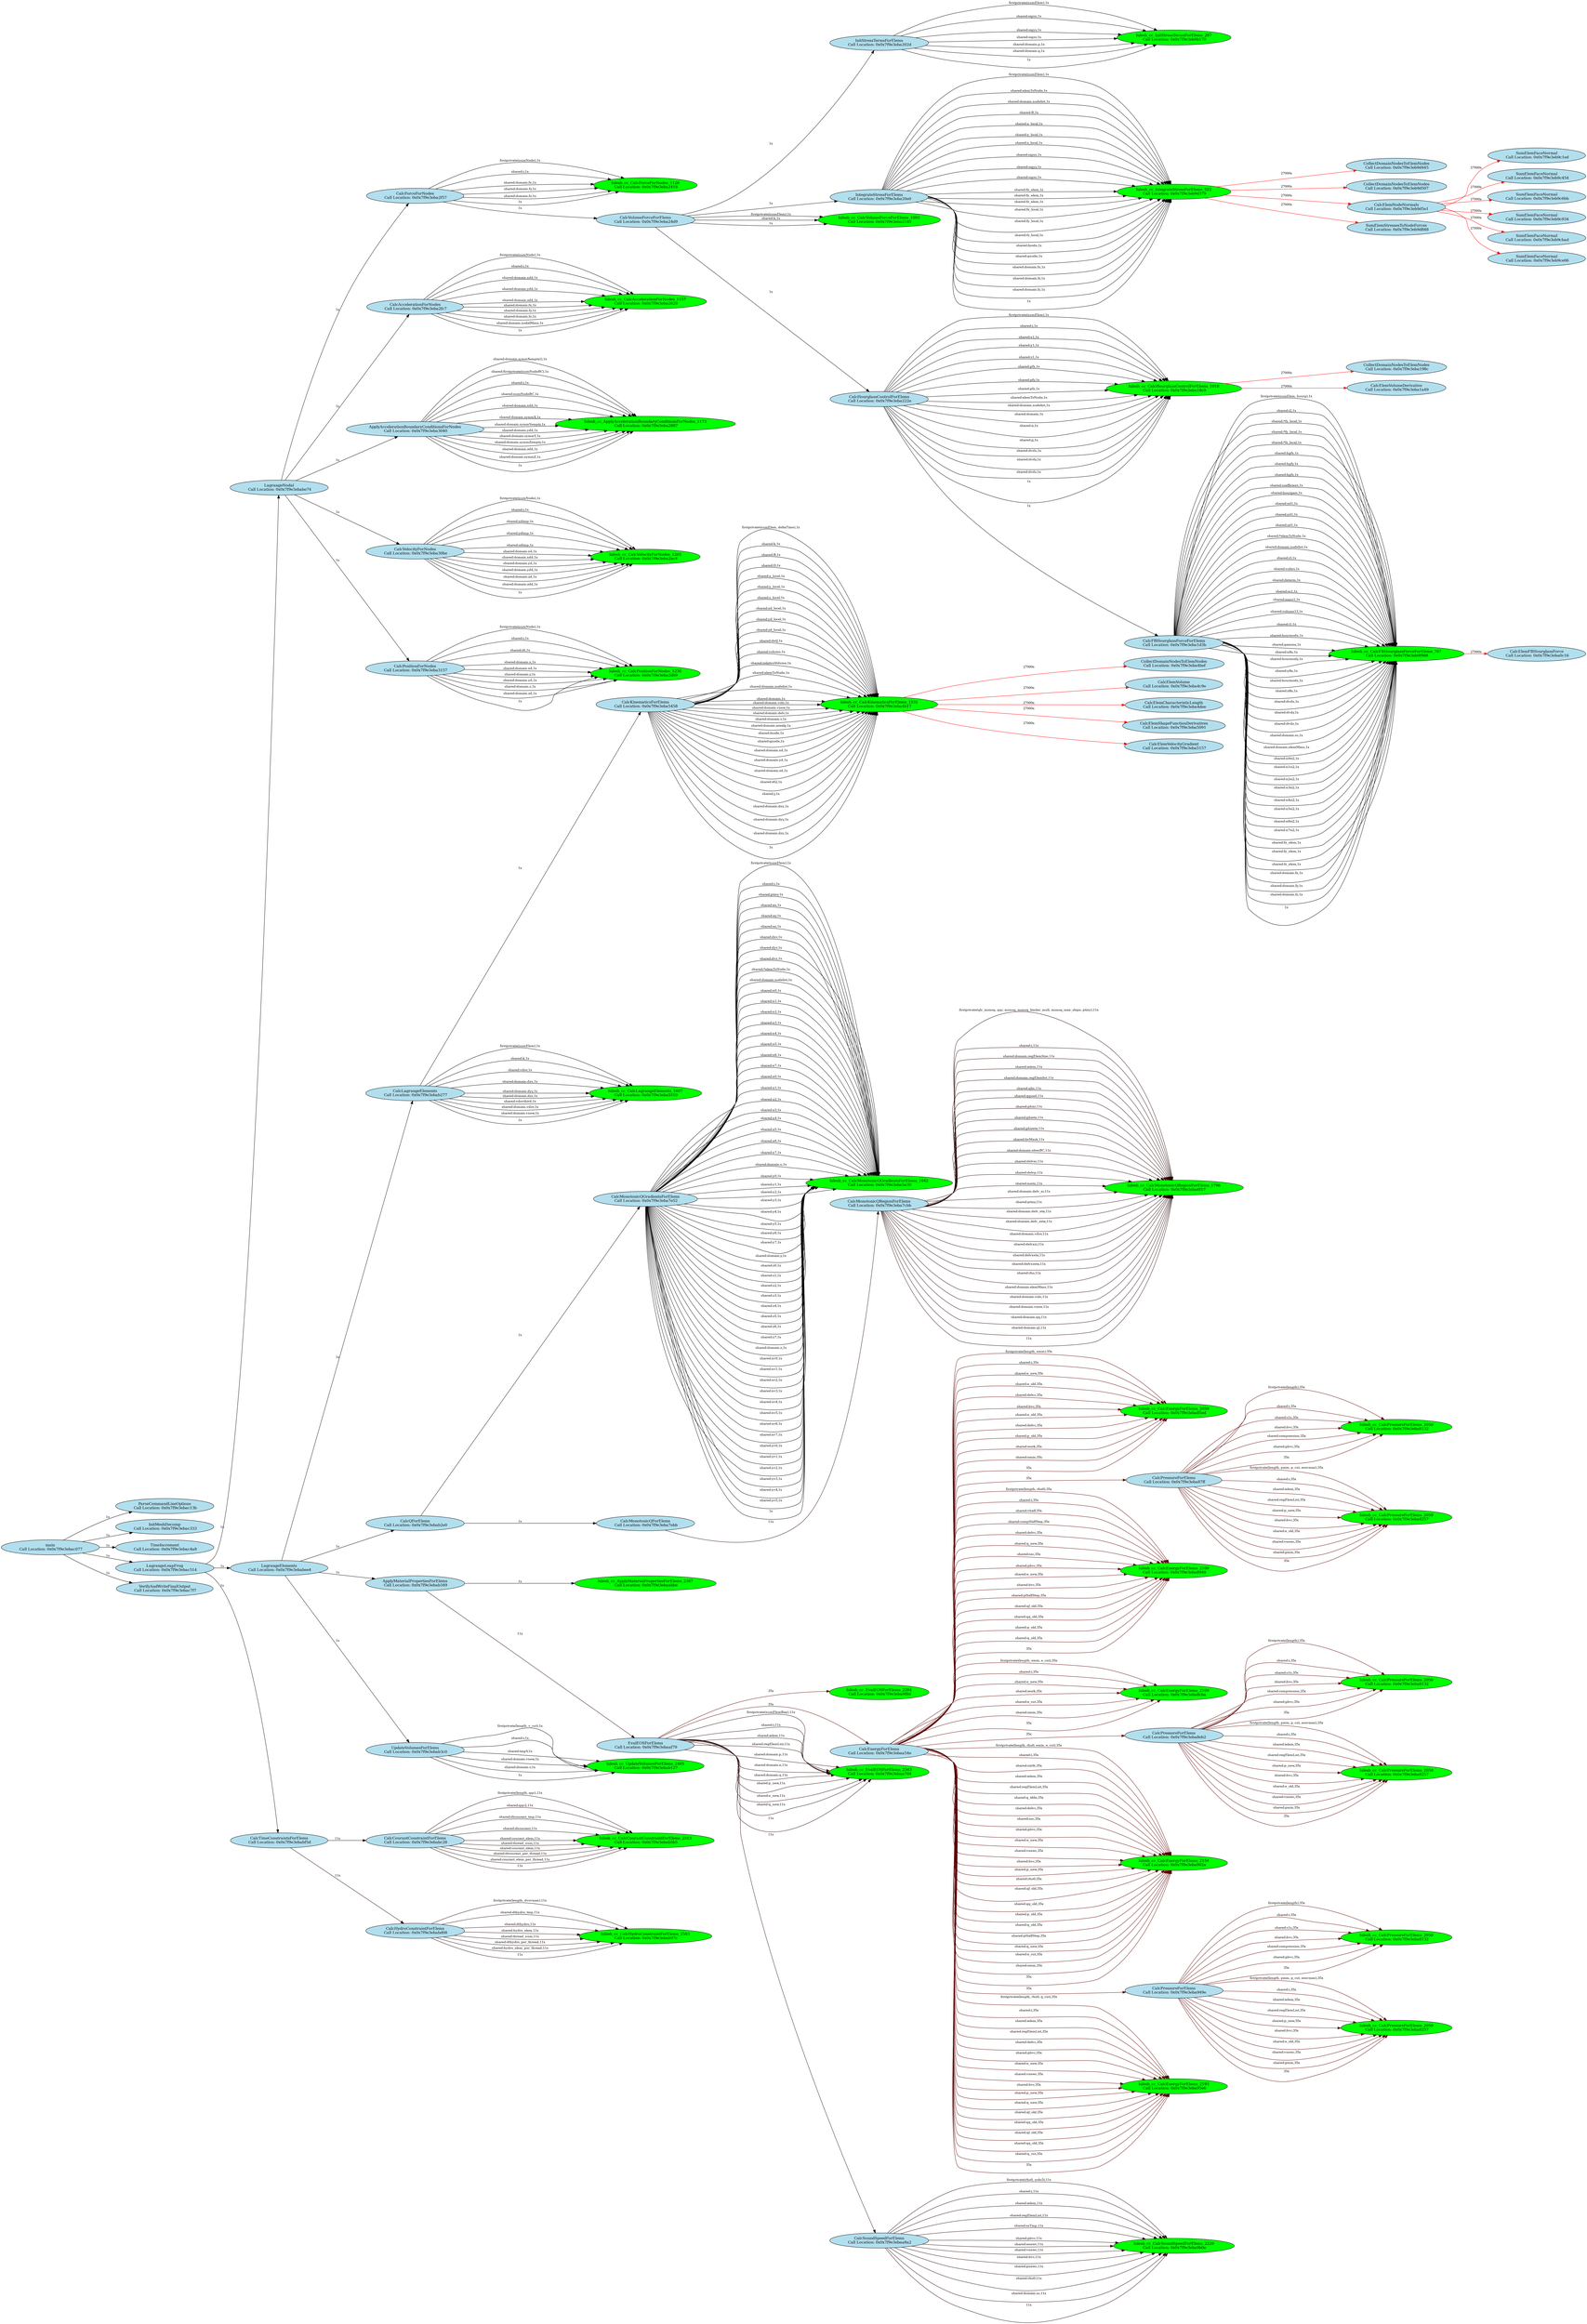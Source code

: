 digraph ContextTree {
rankdir="LR"
node [style="filled", fontname="Times-Roman", fontsize=12, fillcolor=lightblue2, fontcolor="#000000"];
edge [color=black, fontname="Times-Roman", fontsize=10];
main0x7fffe35caeb0[label="main\n Call Location: 0x0x7f9e3ebac077"];
main0x7fffe35caeb0 -> ParseCommandLineOptions0x7fffe35cafe0[label=" 1x", color="#030000"];
main0x7fffe35caeb0 -> InitMeshDecomp0x7fffe35cc270[label=" 1x", color="#030000"];
main0x7fffe35caeb0 -> TimeIncrement0x7fffe36bcf20[label=" 1x", color="#030000"];
main0x7fffe35caeb0 -> LagrangeLeapFrog0x7fffe36bd020[label=" 1x", color="#030000"];
main0x7fffe35caeb0 -> VerifyAndWriteFinalOutput0x7fffe3732700[label=" 1x", color="#030000"];
ParseCommandLineOptions0x7fffe35cafe0[label="ParseCommandLineOptions\n Call Location: 0x0x7f9e3ebac13b"];
InitMeshDecomp0x7fffe35cc270[label="InitMeshDecomp\n Call Location: 0x0x7f9e3ebac333"];
TimeIncrement0x7fffe36bcf20[label="TimeIncrement\n Call Location: 0x0x7f9e3ebac4a8"];
LagrangeLeapFrog0x7fffe36bd020[label="LagrangeLeapFrog\n Call Location: 0x0x7f9e3ebac514"];
LagrangeLeapFrog0x7fffe36bd020 -> LagrangeNodal0x7fffe36bd170[label=" 1x", color="#030000"];
LagrangeLeapFrog0x7fffe36bd020 -> LagrangeElements0x7fffe36c5e30[label=" 1x", color="#030000"];
LagrangeLeapFrog0x7fffe36bd020 -> CalcTimeConstraintsForElems0x7fffe37317d0[label=" 1x", color="#030000"];
LagrangeNodal0x7fffe36bd170[label="LagrangeNodal\n Call Location: 0x0x7f9e3ebabe74"];
LagrangeNodal0x7fffe36bd170 -> CalcForceForNodes0x7fffe36bd280[label=" 1x", color="#030000"];
LagrangeNodal0x7fffe36bd170 -> CalcAccelerationForNodes0x7fffe36c4510[label=" 1x", color="#030000"];
LagrangeNodal0x7fffe36bd170 -> ApplyAccelerationBoundaryConditionsForNodes0x7fffe36c4bf0[label=" 1x", color="#030000"];
LagrangeNodal0x7fffe36bd170 -> CalcVelocityForNodes0x7fffe36c5290[label=" 1x", color="#030000"];
LagrangeNodal0x7fffe36bd170 -> CalcPositionForNodes0x7fffe36c58d0[label=" 1x", color="#030000"];
CalcForceForNodes0x7fffe36bd280[label="CalcForceForNodes\n Call Location: 0x0x7f9e3eba2f57"];
CalcForceForNodes0x7fffe36bd280 -> lulesh_cc_CalcForceForNodes_11260x7fffe36bd430[label=" firstprivate(numNode),1x", color="#030000"];
CalcForceForNodes0x7fffe36bd280 -> lulesh_cc_CalcForceForNodes_11260x7fffe36bd430[label=" shared:i,1x", color="#030000"];
CalcForceForNodes0x7fffe36bd280 -> lulesh_cc_CalcForceForNodes_11260x7fffe36bd430[label=" shared:domain.fx,1x", color="#030000"];
CalcForceForNodes0x7fffe36bd280 -> lulesh_cc_CalcForceForNodes_11260x7fffe36bd430[label=" shared:domain.fy,1x", color="#030000"];
CalcForceForNodes0x7fffe36bd280 -> lulesh_cc_CalcForceForNodes_11260x7fffe36bd430[label=" shared:domain.fz,1x", color="#030000"];
CalcForceForNodes0x7fffe36bd280 -> lulesh_cc_CalcForceForNodes_11260x7fffe36bd430[label=" 1x", color="#030000"];
CalcForceForNodes0x7fffe36bd280 -> CalcVolumeForceForElems0x7fffe36bd750[label=" 1x", color="#030000"];
lulesh_cc_CalcForceForNodes_11260x7fffe36bd430[label="lulesh_cc_CalcForceForNodes_1126\n Call Location: 0x0x7f9e3eba2418", fillcolor="green"];
CalcVolumeForceForElems0x7fffe36bd750[label="CalcVolumeForceForElems\n Call Location: 0x0x7f9e3eba24d9"];
CalcVolumeForceForElems0x7fffe36bd750 -> InitStressTermsForElems0x7fffe36bd840[label=" 1x", color="#030000"];
CalcVolumeForceForElems0x7fffe36bd750 -> IntegrateStressForElems0x7fffe36bde60[label=" 1x", color="#030000"];
CalcVolumeForceForElems0x7fffe36bd750 -> lulesh_cc_CalcVolumeForceForElems_10930x7fffe36c2240[label=" firstprivate(numElem),1x", color="#030000"];
CalcVolumeForceForElems0x7fffe36bd750 -> lulesh_cc_CalcVolumeForceForElems_10930x7fffe36c2240[label=" shared:k,1x", color="#030000"];
CalcVolumeForceForElems0x7fffe36bd750 -> lulesh_cc_CalcVolumeForceForElems_10930x7fffe36c2240[label=" 1x", color="#030000"];
CalcVolumeForceForElems0x7fffe36bd750 -> CalcHourglassControlForElems0x7fffe36c2390[label=" 1x", color="#030000"];
InitStressTermsForElems0x7fffe36bd840[label="InitStressTermsForElems\n Call Location: 0x0x7f9e3eba202d"];
InitStressTermsForElems0x7fffe36bd840 -> lulesh_cc_InitStressTermsForElems_2870x7fffe36bdbf0[label=" firstprivate(numElem),1x", color="#030000"];
InitStressTermsForElems0x7fffe36bd840 -> lulesh_cc_InitStressTermsForElems_2870x7fffe36bdbf0[label=" shared:sigxx,1x", color="#030000"];
InitStressTermsForElems0x7fffe36bd840 -> lulesh_cc_InitStressTermsForElems_2870x7fffe36bdbf0[label=" shared:sigyy,1x", color="#030000"];
InitStressTermsForElems0x7fffe36bd840 -> lulesh_cc_InitStressTermsForElems_2870x7fffe36bdbf0[label=" shared:sigzz,1x", color="#030000"];
InitStressTermsForElems0x7fffe36bd840 -> lulesh_cc_InitStressTermsForElems_2870x7fffe36bdbf0[label=" shared:domain.p,1x", color="#030000"];
InitStressTermsForElems0x7fffe36bd840 -> lulesh_cc_InitStressTermsForElems_2870x7fffe36bdbf0[label=" shared:domain.q,1x", color="#030000"];
InitStressTermsForElems0x7fffe36bd840 -> lulesh_cc_InitStressTermsForElems_2870x7fffe36bdbf0[label=" 1x", color="#030000"];
lulesh_cc_InitStressTermsForElems_2870x7fffe36bdbf0[label="lulesh_cc_InitStressTermsForElems_287\n Call Location: 0x0x7f9e3eb9b170", fillcolor="green"];
IntegrateStressForElems0x7fffe36bde60[label="IntegrateStressForElems\n Call Location: 0x0x7f9e3eba20e0"];
IntegrateStressForElems0x7fffe36bde60 -> lulesh_cc_IntegrateStressForElems_5220x7fffe36be170[label=" firstprivate(numElem),1x", color="#030000"];
IntegrateStressForElems0x7fffe36bde60 -> lulesh_cc_IntegrateStressForElems_5220x7fffe36be170[label=" shared:elemToNode,1x", color="#030000"];
IntegrateStressForElems0x7fffe36bde60 -> lulesh_cc_IntegrateStressForElems_5220x7fffe36be170[label=" shared:domain.nodelist,1x", color="#030000"];
IntegrateStressForElems0x7fffe36bde60 -> lulesh_cc_IntegrateStressForElems_5220x7fffe36be170[label=" shared:B,1x", color="#030000"];
IntegrateStressForElems0x7fffe36bde60 -> lulesh_cc_IntegrateStressForElems_5220x7fffe36be170[label=" shared:x_local,1x", color="#030000"];
IntegrateStressForElems0x7fffe36bde60 -> lulesh_cc_IntegrateStressForElems_5220x7fffe36be170[label=" shared:y_local,1x", color="#030000"];
IntegrateStressForElems0x7fffe36bde60 -> lulesh_cc_IntegrateStressForElems_5220x7fffe36be170[label=" shared:z_local,1x", color="#030000"];
IntegrateStressForElems0x7fffe36bde60 -> lulesh_cc_IntegrateStressForElems_5220x7fffe36be170[label=" shared:sigxx,1x", color="#030000"];
IntegrateStressForElems0x7fffe36bde60 -> lulesh_cc_IntegrateStressForElems_5220x7fffe36be170[label=" shared:sigyy,1x", color="#030000"];
IntegrateStressForElems0x7fffe36bde60 -> lulesh_cc_IntegrateStressForElems_5220x7fffe36be170[label=" shared:sigzz,1x", color="#030000"];
IntegrateStressForElems0x7fffe36bde60 -> lulesh_cc_IntegrateStressForElems_5220x7fffe36be170[label=" shared:fx_elem,1x", color="#030000"];
IntegrateStressForElems0x7fffe36bde60 -> lulesh_cc_IntegrateStressForElems_5220x7fffe36be170[label=" shared:fy_elem,1x", color="#030000"];
IntegrateStressForElems0x7fffe36bde60 -> lulesh_cc_IntegrateStressForElems_5220x7fffe36be170[label=" shared:fz_elem,1x", color="#030000"];
IntegrateStressForElems0x7fffe36bde60 -> lulesh_cc_IntegrateStressForElems_5220x7fffe36be170[label=" shared:fx_local,1x", color="#030000"];
IntegrateStressForElems0x7fffe36bde60 -> lulesh_cc_IntegrateStressForElems_5220x7fffe36be170[label=" shared:fy_local,1x", color="#030000"];
IntegrateStressForElems0x7fffe36bde60 -> lulesh_cc_IntegrateStressForElems_5220x7fffe36be170[label=" shared:fz_local,1x", color="#030000"];
IntegrateStressForElems0x7fffe36bde60 -> lulesh_cc_IntegrateStressForElems_5220x7fffe36be170[label=" shared:lnode,1x", color="#030000"];
IntegrateStressForElems0x7fffe36bde60 -> lulesh_cc_IntegrateStressForElems_5220x7fffe36be170[label=" shared:gnode,1x", color="#030000"];
IntegrateStressForElems0x7fffe36bde60 -> lulesh_cc_IntegrateStressForElems_5220x7fffe36be170[label=" shared:domain.fx,1x", color="#030000"];
IntegrateStressForElems0x7fffe36bde60 -> lulesh_cc_IntegrateStressForElems_5220x7fffe36be170[label=" shared:domain.fy,1x", color="#030000"];
IntegrateStressForElems0x7fffe36bde60 -> lulesh_cc_IntegrateStressForElems_5220x7fffe36be170[label=" shared:domain.fz,1x", color="#030000"];
IntegrateStressForElems0x7fffe36bde60 -> lulesh_cc_IntegrateStressForElems_5220x7fffe36be170[label=" 1x", color="#030000"];
lulesh_cc_IntegrateStressForElems_5220x7fffe36be170[label="lulesh_cc_IntegrateStressForElems_522\n Call Location: 0x0x7f9e3eb9d379", fillcolor="green"];
lulesh_cc_IntegrateStressForElems_5220x7fffe36be170 -> CollectDomainNodesToElemNodes0x7fffe36bea40[label=" 27000x", color="#FF0000"];
lulesh_cc_IntegrateStressForElems_5220x7fffe36be170 -> CollectDomainNodesToElemNodes0x7fffe36bec60[label=" 27000x", color="#FF0000"];
lulesh_cc_IntegrateStressForElems_5220x7fffe36be170 -> CalcElemNodeNormals0x7fffe36bef40[label=" 27000x", color="#FF0000"];
lulesh_cc_IntegrateStressForElems_5220x7fffe36be170 -> SumElemStressesToNodeForces0x7fffe36c2070[label=" 27000x", color="#FF0000"];
CollectDomainNodesToElemNodes0x7fffe36bea40[label="CollectDomainNodesToElemNodes\n Call Location: 0x0x7f9e3eb9d445"];
CollectDomainNodesToElemNodes0x7fffe36bec60[label="CollectDomainNodesToElemNodes\n Call Location: 0x0x7f9e3eb9d507"];
CalcElemNodeNormals0x7fffe36bef40[label="CalcElemNodeNormals\n Call Location: 0x0x7f9e3eb9d5e1"];
CalcElemNodeNormals0x7fffe36bef40 -> SumElemFaceNormal0x7fffe36bf210[label=" 27000x", color="#FF0000"];
CalcElemNodeNormals0x7fffe36bef40 -> SumElemFaceNormal0x7fffe36bfaa0[label=" 27000x", color="#FF0000"];
CalcElemNodeNormals0x7fffe36bef40 -> SumElemFaceNormal0x7fffe36c0300[label=" 27000x", color="#FF0000"];
CalcElemNodeNormals0x7fffe36bef40 -> SumElemFaceNormal0x7fffe36c0a50[label=" 27000x", color="#FF0000"];
CalcElemNodeNormals0x7fffe36bef40 -> SumElemFaceNormal0x7fffe36c11d0[label=" 27000x", color="#FF0000"];
CalcElemNodeNormals0x7fffe36bef40 -> SumElemFaceNormal0x7fffe36c1920[label=" 27000x", color="#FF0000"];
SumElemFaceNormal0x7fffe36bf210[label="SumElemFaceNormal\n Call Location: 0x0x7f9e3eb9c1ed"];
SumElemFaceNormal0x7fffe36bfaa0[label="SumElemFaceNormal\n Call Location: 0x0x7f9e3eb9c454"];
SumElemFaceNormal0x7fffe36c0300[label="SumElemFaceNormal\n Call Location: 0x0x7f9e3eb9c6bb"];
SumElemFaceNormal0x7fffe36c0a50[label="SumElemFaceNormal\n Call Location: 0x0x7f9e3eb9c934"];
SumElemFaceNormal0x7fffe36c11d0[label="SumElemFaceNormal\n Call Location: 0x0x7f9e3eb9cbad"];
SumElemFaceNormal0x7fffe36c1920[label="SumElemFaceNormal\n Call Location: 0x0x7f9e3eb9ce06"];
SumElemStressesToNodeForces0x7fffe36c2070[label="SumElemStressesToNodeForces\n Call Location: 0x0x7f9e3eb9d848"];
lulesh_cc_CalcVolumeForceForElems_10930x7fffe36c2240[label="lulesh_cc_CalcVolumeForceForElems_1093\n Call Location: 0x0x7f9e3eba2185", fillcolor="green"];
CalcHourglassControlForElems0x7fffe36c2390[label="CalcHourglassControlForElems\n Call Location: 0x0x7f9e3eba222e"];
CalcHourglassControlForElems0x7fffe36c2390 -> lulesh_cc_CalcHourglassControlForElems_10180x7fffe36c2560[label=" firstprivate(numElem),1x", color="#030000"];
CalcHourglassControlForElems0x7fffe36c2390 -> lulesh_cc_CalcHourglassControlForElems_10180x7fffe36c2560[label=" shared:i,1x", color="#030000"];
CalcHourglassControlForElems0x7fffe36c2390 -> lulesh_cc_CalcHourglassControlForElems_10180x7fffe36c2560[label=" shared:x1,1x", color="#030000"];
CalcHourglassControlForElems0x7fffe36c2390 -> lulesh_cc_CalcHourglassControlForElems_10180x7fffe36c2560[label=" shared:y1,1x", color="#030000"];
CalcHourglassControlForElems0x7fffe36c2390 -> lulesh_cc_CalcHourglassControlForElems_10180x7fffe36c2560[label=" shared:z1,1x", color="#030000"];
CalcHourglassControlForElems0x7fffe36c2390 -> lulesh_cc_CalcHourglassControlForElems_10180x7fffe36c2560[label=" shared:pfx,1x", color="#030000"];
CalcHourglassControlForElems0x7fffe36c2390 -> lulesh_cc_CalcHourglassControlForElems_10180x7fffe36c2560[label=" shared:pfy,1x", color="#030000"];
CalcHourglassControlForElems0x7fffe36c2390 -> lulesh_cc_CalcHourglassControlForElems_10180x7fffe36c2560[label=" shared:pfz,1x", color="#030000"];
CalcHourglassControlForElems0x7fffe36c2390 -> lulesh_cc_CalcHourglassControlForElems_10180x7fffe36c2560[label=" shared:elemToNode,1x", color="#030000"];
CalcHourglassControlForElems0x7fffe36c2390 -> lulesh_cc_CalcHourglassControlForElems_10180x7fffe36c2560[label=" shared:domain.nodelist,1x", color="#030000"];
CalcHourglassControlForElems0x7fffe36c2390 -> lulesh_cc_CalcHourglassControlForElems_10180x7fffe36c2560[label=" shared:domain,1x", color="#030000"];
CalcHourglassControlForElems0x7fffe36c2390 -> lulesh_cc_CalcHourglassControlForElems_10180x7fffe36c2560[label=" shared:ii,1x", color="#030000"];
CalcHourglassControlForElems0x7fffe36c2390 -> lulesh_cc_CalcHourglassControlForElems_10180x7fffe36c2560[label=" shared:jj,1x", color="#030000"];
CalcHourglassControlForElems0x7fffe36c2390 -> lulesh_cc_CalcHourglassControlForElems_10180x7fffe36c2560[label=" shared:dvdx,1x", color="#030000"];
CalcHourglassControlForElems0x7fffe36c2390 -> lulesh_cc_CalcHourglassControlForElems_10180x7fffe36c2560[label=" shared:dvdy,1x", color="#030000"];
CalcHourglassControlForElems0x7fffe36c2390 -> lulesh_cc_CalcHourglassControlForElems_10180x7fffe36c2560[label=" shared:dvdz,1x", color="#030000"];
CalcHourglassControlForElems0x7fffe36c2390 -> lulesh_cc_CalcHourglassControlForElems_10180x7fffe36c2560[label=" 1x", color="#030000"];
CalcHourglassControlForElems0x7fffe36c2390 -> CalcFBHourglassForceForElems0x7fffe36c2ca0[label=" 1x", color="#030000"];
lulesh_cc_CalcHourglassControlForElems_10180x7fffe36c2560[label="lulesh_cc_CalcHourglassControlForElems_1018\n Call Location: 0x0x7f9e3eba18c9", fillcolor="green"];
lulesh_cc_CalcHourglassControlForElems_10180x7fffe36c2560 -> CollectDomainNodesToElemNodes0x7fffe36c27e0[label=" 27000x", color="#FF0000"];
lulesh_cc_CalcHourglassControlForElems_10180x7fffe36c2560 -> CalcElemVolumeDerivative0x7fffe36c2a00[label=" 27000x", color="#FF0000"];
CollectDomainNodesToElemNodes0x7fffe36c27e0[label="CollectDomainNodesToElemNodes\n Call Location: 0x0x7f9e3eba198c"];
CalcElemVolumeDerivative0x7fffe36c2a00[label="CalcElemVolumeDerivative\n Call Location: 0x0x7f9e3eba1a49"];
CalcFBHourglassForceForElems0x7fffe36c2ca0[label="CalcFBHourglassForceForElems\n Call Location: 0x0x7f9e3eba1d3b"];
CalcFBHourglassForceForElems0x7fffe36c2ca0 -> lulesh_cc_CalcFBHourglassForceForElems_7870x7fffe36c3240[label=" firstprivate(numElem, hourg),1x", color="#030000"];
CalcFBHourglassForceForElems0x7fffe36c2ca0 -> lulesh_cc_CalcFBHourglassForceForElems_7870x7fffe36c3240[label=" shared:i2,1x", color="#030000"];
CalcFBHourglassForceForElems0x7fffe36c2ca0 -> lulesh_cc_CalcFBHourglassForceForElems_7870x7fffe36c3240[label=" shared:*fx_local,1x", color="#030000"];
CalcFBHourglassForceForElems0x7fffe36c2ca0 -> lulesh_cc_CalcFBHourglassForceForElems_7870x7fffe36c3240[label=" shared:*fy_local,1x", color="#030000"];
CalcFBHourglassForceForElems0x7fffe36c2ca0 -> lulesh_cc_CalcFBHourglassForceForElems_7870x7fffe36c3240[label=" shared:*fz_local,1x", color="#030000"];
CalcFBHourglassForceForElems0x7fffe36c2ca0 -> lulesh_cc_CalcFBHourglassForceForElems_7870x7fffe36c3240[label=" shared:hgfx,1x", color="#030000"];
CalcFBHourglassForceForElems0x7fffe36c2ca0 -> lulesh_cc_CalcFBHourglassForceForElems_7870x7fffe36c3240[label=" shared:hgfy,1x", color="#030000"];
CalcFBHourglassForceForElems0x7fffe36c2ca0 -> lulesh_cc_CalcFBHourglassForceForElems_7870x7fffe36c3240[label=" shared:hgfz,1x", color="#030000"];
CalcFBHourglassForceForElems0x7fffe36c2ca0 -> lulesh_cc_CalcFBHourglassForceForElems_7870x7fffe36c3240[label=" shared:coefficient,1x", color="#030000"];
CalcFBHourglassForceForElems0x7fffe36c2ca0 -> lulesh_cc_CalcFBHourglassForceForElems_7870x7fffe36c3240[label=" shared:hourgam,1x", color="#030000"];
CalcFBHourglassForceForElems0x7fffe36c2ca0 -> lulesh_cc_CalcFBHourglassForceForElems_7870x7fffe36c3240[label=" shared:xd1,1x", color="#030000"];
CalcFBHourglassForceForElems0x7fffe36c2ca0 -> lulesh_cc_CalcFBHourglassForceForElems_7870x7fffe36c3240[label=" shared:yd1,1x", color="#030000"];
CalcFBHourglassForceForElems0x7fffe36c2ca0 -> lulesh_cc_CalcFBHourglassForceForElems_7870x7fffe36c3240[label=" shared:zd1,1x", color="#030000"];
CalcFBHourglassForceForElems0x7fffe36c2ca0 -> lulesh_cc_CalcFBHourglassForceForElems_7870x7fffe36c3240[label=" shared:*elemToNode,1x", color="#030000"];
CalcFBHourglassForceForElems0x7fffe36c2ca0 -> lulesh_cc_CalcFBHourglassForceForElems_7870x7fffe36c3240[label=" shared:domain.nodelist,1x", color="#030000"];
CalcFBHourglassForceForElems0x7fffe36c2ca0 -> lulesh_cc_CalcFBHourglassForceForElems_7870x7fffe36c3240[label=" shared:i3,1x", color="#030000"];
CalcFBHourglassForceForElems0x7fffe36c2ca0 -> lulesh_cc_CalcFBHourglassForceForElems_7870x7fffe36c3240[label=" shared:volinv,1x", color="#030000"];
CalcFBHourglassForceForElems0x7fffe36c2ca0 -> lulesh_cc_CalcFBHourglassForceForElems_7870x7fffe36c3240[label=" shared:determ,1x", color="#030000"];
CalcFBHourglassForceForElems0x7fffe36c2ca0 -> lulesh_cc_CalcFBHourglassForceForElems_7870x7fffe36c3240[label=" shared:ss1,1x", color="#030000"];
CalcFBHourglassForceForElems0x7fffe36c2ca0 -> lulesh_cc_CalcFBHourglassForceForElems_7870x7fffe36c3240[label=" shared:mass1,1x", color="#030000"];
CalcFBHourglassForceForElems0x7fffe36c2ca0 -> lulesh_cc_CalcFBHourglassForceForElems_7870x7fffe36c3240[label=" shared:volume13,1x", color="#030000"];
CalcFBHourglassForceForElems0x7fffe36c2ca0 -> lulesh_cc_CalcFBHourglassForceForElems_7870x7fffe36c3240[label=" shared:i1,1x", color="#030000"];
CalcFBHourglassForceForElems0x7fffe36c2ca0 -> lulesh_cc_CalcFBHourglassForceForElems_7870x7fffe36c3240[label=" shared:hourmodx,1x", color="#030000"];
CalcFBHourglassForceForElems0x7fffe36c2ca0 -> lulesh_cc_CalcFBHourglassForceForElems_7870x7fffe36c3240[label=" shared:gamma,1x", color="#030000"];
CalcFBHourglassForceForElems0x7fffe36c2ca0 -> lulesh_cc_CalcFBHourglassForceForElems_7870x7fffe36c3240[label=" shared:x8n,1x", color="#030000"];
CalcFBHourglassForceForElems0x7fffe36c2ca0 -> lulesh_cc_CalcFBHourglassForceForElems_7870x7fffe36c3240[label=" shared:hourmody,1x", color="#030000"];
CalcFBHourglassForceForElems0x7fffe36c2ca0 -> lulesh_cc_CalcFBHourglassForceForElems_7870x7fffe36c3240[label=" shared:y8n,1x", color="#030000"];
CalcFBHourglassForceForElems0x7fffe36c2ca0 -> lulesh_cc_CalcFBHourglassForceForElems_7870x7fffe36c3240[label=" shared:hourmodz,1x", color="#030000"];
CalcFBHourglassForceForElems0x7fffe36c2ca0 -> lulesh_cc_CalcFBHourglassForceForElems_7870x7fffe36c3240[label=" shared:z8n,1x", color="#030000"];
CalcFBHourglassForceForElems0x7fffe36c2ca0 -> lulesh_cc_CalcFBHourglassForceForElems_7870x7fffe36c3240[label=" shared:dvdx,1x", color="#030000"];
CalcFBHourglassForceForElems0x7fffe36c2ca0 -> lulesh_cc_CalcFBHourglassForceForElems_7870x7fffe36c3240[label=" shared:dvdy,1x", color="#030000"];
CalcFBHourglassForceForElems0x7fffe36c2ca0 -> lulesh_cc_CalcFBHourglassForceForElems_7870x7fffe36c3240[label=" shared:dvdz,1x", color="#030000"];
CalcFBHourglassForceForElems0x7fffe36c2ca0 -> lulesh_cc_CalcFBHourglassForceForElems_7870x7fffe36c3240[label=" shared:domain.ss,1x", color="#030000"];
CalcFBHourglassForceForElems0x7fffe36c2ca0 -> lulesh_cc_CalcFBHourglassForceForElems_7870x7fffe36c3240[label=" shared:domain.elemMass,1x", color="#030000"];
CalcFBHourglassForceForElems0x7fffe36c2ca0 -> lulesh_cc_CalcFBHourglassForceForElems_7870x7fffe36c3240[label=" shared:n0si2,1x", color="#030000"];
CalcFBHourglassForceForElems0x7fffe36c2ca0 -> lulesh_cc_CalcFBHourglassForceForElems_7870x7fffe36c3240[label=" shared:n1si2,1x", color="#030000"];
CalcFBHourglassForceForElems0x7fffe36c2ca0 -> lulesh_cc_CalcFBHourglassForceForElems_7870x7fffe36c3240[label=" shared:n2si2,1x", color="#030000"];
CalcFBHourglassForceForElems0x7fffe36c2ca0 -> lulesh_cc_CalcFBHourglassForceForElems_7870x7fffe36c3240[label=" shared:n3si2,1x", color="#030000"];
CalcFBHourglassForceForElems0x7fffe36c2ca0 -> lulesh_cc_CalcFBHourglassForceForElems_7870x7fffe36c3240[label=" shared:n4si2,1x", color="#030000"];
CalcFBHourglassForceForElems0x7fffe36c2ca0 -> lulesh_cc_CalcFBHourglassForceForElems_7870x7fffe36c3240[label=" shared:n5si2,1x", color="#030000"];
CalcFBHourglassForceForElems0x7fffe36c2ca0 -> lulesh_cc_CalcFBHourglassForceForElems_7870x7fffe36c3240[label=" shared:n6si2,1x", color="#030000"];
CalcFBHourglassForceForElems0x7fffe36c2ca0 -> lulesh_cc_CalcFBHourglassForceForElems_7870x7fffe36c3240[label=" shared:n7si2,1x", color="#030000"];
CalcFBHourglassForceForElems0x7fffe36c2ca0 -> lulesh_cc_CalcFBHourglassForceForElems_7870x7fffe36c3240[label=" shared:fx_elem,1x", color="#030000"];
CalcFBHourglassForceForElems0x7fffe36c2ca0 -> lulesh_cc_CalcFBHourglassForceForElems_7870x7fffe36c3240[label=" shared:fy_elem,1x", color="#030000"];
CalcFBHourglassForceForElems0x7fffe36c2ca0 -> lulesh_cc_CalcFBHourglassForceForElems_7870x7fffe36c3240[label=" shared:fz_elem,1x", color="#030000"];
CalcFBHourglassForceForElems0x7fffe36c2ca0 -> lulesh_cc_CalcFBHourglassForceForElems_7870x7fffe36c3240[label=" shared:domain.fx,1x", color="#030000"];
CalcFBHourglassForceForElems0x7fffe36c2ca0 -> lulesh_cc_CalcFBHourglassForceForElems_7870x7fffe36c3240[label=" shared:domain.fy,1x", color="#030000"];
CalcFBHourglassForceForElems0x7fffe36c2ca0 -> lulesh_cc_CalcFBHourglassForceForElems_7870x7fffe36c3240[label=" shared:domain.fz,1x", color="#030000"];
CalcFBHourglassForceForElems0x7fffe36c2ca0 -> lulesh_cc_CalcFBHourglassForceForElems_7870x7fffe36c3240[label=" 1x", color="#030000"];
lulesh_cc_CalcFBHourglassForceForElems_7870x7fffe36c3240[label="lulesh_cc_CalcFBHourglassForceForElems_787\n Call Location: 0x0x7f9e3eb9f968", fillcolor="green"];
lulesh_cc_CalcFBHourglassForceForElems_7870x7fffe36c3240 -> CalcElemFBHourglassForce0x7fffe36c4310[label=" 27000x", color="#FF0000"];
CalcElemFBHourglassForce0x7fffe36c4310[label="CalcElemFBHourglassForce\n Call Location: 0x0x7f9e3eba0c16"];
CalcAccelerationForNodes0x7fffe36c4510[label="CalcAccelerationForNodes\n Call Location: 0x0x7f9e3eba2fc7"];
CalcAccelerationForNodes0x7fffe36c4510 -> lulesh_cc_CalcAccelerationForNodes_11570x7fffe36c4690[label=" firstprivate(numNode),1x", color="#030000"];
CalcAccelerationForNodes0x7fffe36c4510 -> lulesh_cc_CalcAccelerationForNodes_11570x7fffe36c4690[label=" shared:i,1x", color="#030000"];
CalcAccelerationForNodes0x7fffe36c4510 -> lulesh_cc_CalcAccelerationForNodes_11570x7fffe36c4690[label=" shared:domain.xdd,1x", color="#030000"];
CalcAccelerationForNodes0x7fffe36c4510 -> lulesh_cc_CalcAccelerationForNodes_11570x7fffe36c4690[label=" shared:domain.ydd,1x", color="#030000"];
CalcAccelerationForNodes0x7fffe36c4510 -> lulesh_cc_CalcAccelerationForNodes_11570x7fffe36c4690[label=" shared:domain.zdd,1x", color="#030000"];
CalcAccelerationForNodes0x7fffe36c4510 -> lulesh_cc_CalcAccelerationForNodes_11570x7fffe36c4690[label=" shared:domain.fx,1x", color="#030000"];
CalcAccelerationForNodes0x7fffe36c4510 -> lulesh_cc_CalcAccelerationForNodes_11570x7fffe36c4690[label=" shared:domain.fy,1x", color="#030000"];
CalcAccelerationForNodes0x7fffe36c4510 -> lulesh_cc_CalcAccelerationForNodes_11570x7fffe36c4690[label=" shared:domain.fz,1x", color="#030000"];
CalcAccelerationForNodes0x7fffe36c4510 -> lulesh_cc_CalcAccelerationForNodes_11570x7fffe36c4690[label=" shared:domain.nodalMass,1x", color="#030000"];
CalcAccelerationForNodes0x7fffe36c4510 -> lulesh_cc_CalcAccelerationForNodes_11570x7fffe36c4690[label=" 1x", color="#030000"];
lulesh_cc_CalcAccelerationForNodes_11570x7fffe36c4690[label="lulesh_cc_CalcAccelerationForNodes_1157\n Call Location: 0x0x7f9e3eba2629", fillcolor="green"];
ApplyAccelerationBoundaryConditionsForNodes0x7fffe36c4bf0[label="ApplyAccelerationBoundaryConditionsForNodes\n Call Location: 0x0x7f9e3eba3040"];
ApplyAccelerationBoundaryConditionsForNodes0x7fffe36c4bf0 -> lulesh_cc_ApplyAccelerationBoundaryConditionsForNodes_11730x7fffe36c4d70[label=" shared:domain.symmXempty(),1x", color="#030000"];
ApplyAccelerationBoundaryConditionsForNodes0x7fffe36c4bf0 -> lulesh_cc_ApplyAccelerationBoundaryConditionsForNodes_11730x7fffe36c4d70[label=" shared:firstprivate(numNodeBC),1x", color="#030000"];
ApplyAccelerationBoundaryConditionsForNodes0x7fffe36c4bf0 -> lulesh_cc_ApplyAccelerationBoundaryConditionsForNodes_11730x7fffe36c4d70[label=" shared:i,1x", color="#030000"];
ApplyAccelerationBoundaryConditionsForNodes0x7fffe36c4bf0 -> lulesh_cc_ApplyAccelerationBoundaryConditionsForNodes_11730x7fffe36c4d70[label=" shared:numNodeBC,1x", color="#030000"];
ApplyAccelerationBoundaryConditionsForNodes0x7fffe36c4bf0 -> lulesh_cc_ApplyAccelerationBoundaryConditionsForNodes_11730x7fffe36c4d70[label=" shared:domain.xdd,1x", color="#030000"];
ApplyAccelerationBoundaryConditionsForNodes0x7fffe36c4bf0 -> lulesh_cc_ApplyAccelerationBoundaryConditionsForNodes_11730x7fffe36c4d70[label=" shared:domain.symmX,1x", color="#030000"];
ApplyAccelerationBoundaryConditionsForNodes0x7fffe36c4bf0 -> lulesh_cc_ApplyAccelerationBoundaryConditionsForNodes_11730x7fffe36c4d70[label=" shared:domain.symmYempty,1x", color="#030000"];
ApplyAccelerationBoundaryConditionsForNodes0x7fffe36c4bf0 -> lulesh_cc_ApplyAccelerationBoundaryConditionsForNodes_11730x7fffe36c4d70[label=" shared:domain.ydd,1x", color="#030000"];
ApplyAccelerationBoundaryConditionsForNodes0x7fffe36c4bf0 -> lulesh_cc_ApplyAccelerationBoundaryConditionsForNodes_11730x7fffe36c4d70[label=" shared:domain.symmY,1x", color="#030000"];
ApplyAccelerationBoundaryConditionsForNodes0x7fffe36c4bf0 -> lulesh_cc_ApplyAccelerationBoundaryConditionsForNodes_11730x7fffe36c4d70[label=" shared:domain.symmZempty,1x", color="#030000"];
ApplyAccelerationBoundaryConditionsForNodes0x7fffe36c4bf0 -> lulesh_cc_ApplyAccelerationBoundaryConditionsForNodes_11730x7fffe36c4d70[label=" shared:domain.zdd,1x", color="#030000"];
ApplyAccelerationBoundaryConditionsForNodes0x7fffe36c4bf0 -> lulesh_cc_ApplyAccelerationBoundaryConditionsForNodes_11730x7fffe36c4d70[label=" shared:domain.symmZ,1x", color="#030000"];
ApplyAccelerationBoundaryConditionsForNodes0x7fffe36c4bf0 -> lulesh_cc_ApplyAccelerationBoundaryConditionsForNodes_11730x7fffe36c4d70[label=" 1x", color="#030000"];
lulesh_cc_ApplyAccelerationBoundaryConditionsForNodes_11730x7fffe36c4d70[label="lulesh_cc_ApplyAccelerationBoundaryConditionsForNodes_1173\n Call Location: 0x0x7f9e3eba2887", fillcolor="green"];
CalcVelocityForNodes0x7fffe36c5290[label="CalcVelocityForNodes\n Call Location: 0x0x7f9e3eba30be"];
CalcVelocityForNodes0x7fffe36c5290 -> lulesh_cc_CalcVelocityForNodes_12050x7fffe36c5430[label=" firstprivate(numNode),1x", color="#030000"];
CalcVelocityForNodes0x7fffe36c5290 -> lulesh_cc_CalcVelocityForNodes_12050x7fffe36c5430[label=" shared:i,1x", color="#030000"];
CalcVelocityForNodes0x7fffe36c5290 -> lulesh_cc_CalcVelocityForNodes_12050x7fffe36c5430[label=" shared:xdtmp,1x", color="#030000"];
CalcVelocityForNodes0x7fffe36c5290 -> lulesh_cc_CalcVelocityForNodes_12050x7fffe36c5430[label=" shared:ydtmp,1x", color="#030000"];
CalcVelocityForNodes0x7fffe36c5290 -> lulesh_cc_CalcVelocityForNodes_12050x7fffe36c5430[label=" shared:zdtmp,1x", color="#030000"];
CalcVelocityForNodes0x7fffe36c5290 -> lulesh_cc_CalcVelocityForNodes_12050x7fffe36c5430[label=" shared:domain.xd,1x", color="#030000"];
CalcVelocityForNodes0x7fffe36c5290 -> lulesh_cc_CalcVelocityForNodes_12050x7fffe36c5430[label=" shared:domain.xdd,1x", color="#030000"];
CalcVelocityForNodes0x7fffe36c5290 -> lulesh_cc_CalcVelocityForNodes_12050x7fffe36c5430[label=" shared:domain.yd,1x", color="#030000"];
CalcVelocityForNodes0x7fffe36c5290 -> lulesh_cc_CalcVelocityForNodes_12050x7fffe36c5430[label=" shared:domain.ydd,1x", color="#030000"];
CalcVelocityForNodes0x7fffe36c5290 -> lulesh_cc_CalcVelocityForNodes_12050x7fffe36c5430[label=" shared:domain.zd,1x", color="#030000"];
CalcVelocityForNodes0x7fffe36c5290 -> lulesh_cc_CalcVelocityForNodes_12050x7fffe36c5430[label=" shared:domain.zdd,1x", color="#030000"];
CalcVelocityForNodes0x7fffe36c5290 -> lulesh_cc_CalcVelocityForNodes_12050x7fffe36c5430[label=" 1x", color="#030000"];
lulesh_cc_CalcVelocityForNodes_12050x7fffe36c5430[label="lulesh_cc_CalcVelocityForNodes_1205\n Call Location: 0x0x7f9e3eba2ac4", fillcolor="green"];
CalcPositionForNodes0x7fffe36c58d0[label="CalcPositionForNodes\n Call Location: 0x0x7f9e3eba3157"];
CalcPositionForNodes0x7fffe36c58d0 -> lulesh_cc_CalcPositionForNodes_12300x7fffe36c59f0[label=" firstprivate(numNode),1x", color="#030000"];
CalcPositionForNodes0x7fffe36c58d0 -> lulesh_cc_CalcPositionForNodes_12300x7fffe36c59f0[label=" shared:i,1x", color="#030000"];
CalcPositionForNodes0x7fffe36c58d0 -> lulesh_cc_CalcPositionForNodes_12300x7fffe36c59f0[label=" shared:dt,1x", color="#030000"];
CalcPositionForNodes0x7fffe36c58d0 -> lulesh_cc_CalcPositionForNodes_12300x7fffe36c59f0[label=" shared:domain.x,1x", color="#030000"];
CalcPositionForNodes0x7fffe36c58d0 -> lulesh_cc_CalcPositionForNodes_12300x7fffe36c59f0[label=" shared:domain.xd,1x", color="#030000"];
CalcPositionForNodes0x7fffe36c58d0 -> lulesh_cc_CalcPositionForNodes_12300x7fffe36c59f0[label=" shared:domain.y,1x", color="#030000"];
CalcPositionForNodes0x7fffe36c58d0 -> lulesh_cc_CalcPositionForNodes_12300x7fffe36c59f0[label=" shared:domain.yd,1x", color="#030000"];
CalcPositionForNodes0x7fffe36c58d0 -> lulesh_cc_CalcPositionForNodes_12300x7fffe36c59f0[label=" shared:domain.z,1x", color="#030000"];
CalcPositionForNodes0x7fffe36c58d0 -> lulesh_cc_CalcPositionForNodes_12300x7fffe36c59f0[label=" shared:domain.zd,1x", color="#030000"];
CalcPositionForNodes0x7fffe36c58d0 -> lulesh_cc_CalcPositionForNodes_12300x7fffe36c59f0[label=" 1x", color="#030000"];
lulesh_cc_CalcPositionForNodes_12300x7fffe36c59f0[label="lulesh_cc_CalcPositionForNodes_1230\n Call Location: 0x0x7f9e3eba2d89", fillcolor="green"];
LagrangeElements0x7fffe36c5e30[label="LagrangeElements\n Call Location: 0x0x7f9e3ebabee4"];
LagrangeElements0x7fffe36c5e30 -> CalcLagrangeElements0x7fffe36c5f80[label=" 1x", color="#030000"];
LagrangeElements0x7fffe36c5e30 -> CalcQForElems0x7fffe36c6070[label=" 1x", color="#030000"];
LagrangeElements0x7fffe36c5e30 -> ApplyMaterialPropertiesForElems0x7fffe3731120[label=" 1x", color="#030000"];
LagrangeElements0x7fffe36c5e30 -> UpdateVolumesForElems0x7fffe3731530[label=" 1x", color="#030000"];
CalcLagrangeElements0x7fffe36c5f80[label="CalcLagrangeElements\n Call Location: 0x0x7f9e3ebab277"];
CalcLagrangeElements0x7fffe36c5f80 -> CalcKinematicsForElems0x7fffe3764400[label=" 1x", color="#030000"];
CalcLagrangeElements0x7fffe36c5f80 -> lulesh_cc_CalcLagrangeElements_16070x7fffe3765680[label=" firstprivate(numElem),1x", color="#030000"];
CalcLagrangeElements0x7fffe36c5f80 -> lulesh_cc_CalcLagrangeElements_16070x7fffe3765680[label=" shared:k,1x", color="#030000"];
CalcLagrangeElements0x7fffe36c5f80 -> lulesh_cc_CalcLagrangeElements_16070x7fffe3765680[label=" shared:vdov,1x", color="#030000"];
CalcLagrangeElements0x7fffe36c5f80 -> lulesh_cc_CalcLagrangeElements_16070x7fffe3765680[label=" shared:domain.dxx,1x", color="#030000"];
CalcLagrangeElements0x7fffe36c5f80 -> lulesh_cc_CalcLagrangeElements_16070x7fffe3765680[label=" shared:domain.dyy,1x", color="#030000"];
CalcLagrangeElements0x7fffe36c5f80 -> lulesh_cc_CalcLagrangeElements_16070x7fffe3765680[label=" shared:domain.dzz,1x", color="#030000"];
CalcLagrangeElements0x7fffe36c5f80 -> lulesh_cc_CalcLagrangeElements_16070x7fffe3765680[label=" shared:vdovthird,1x", color="#030000"];
CalcLagrangeElements0x7fffe36c5f80 -> lulesh_cc_CalcLagrangeElements_16070x7fffe3765680[label=" shared:domain.vdov,1x", color="#030000"];
CalcLagrangeElements0x7fffe36c5f80 -> lulesh_cc_CalcLagrangeElements_16070x7fffe3765680[label=" shared:domain.vnew,1x", color="#030000"];
CalcLagrangeElements0x7fffe36c5f80 -> lulesh_cc_CalcLagrangeElements_16070x7fffe3765680[label=" 1x", color="#030000"];
CalcKinematicsForElems0x7fffe3764400[label="CalcKinematicsForElems\n Call Location: 0x0x7f9e3eba5458"];
CalcKinematicsForElems0x7fffe3764400 -> lulesh_cc_CalcKinematicsForElems_15310x7fffe3764630[label=" firstprivate(numElem, deltaTime),1x", color="#030000"];
CalcKinematicsForElems0x7fffe3764400 -> lulesh_cc_CalcKinematicsForElems_15310x7fffe3764630[label=" shared:k,1x", color="#030000"];
CalcKinematicsForElems0x7fffe3764400 -> lulesh_cc_CalcKinematicsForElems_15310x7fffe3764630[label=" shared:B,1x", color="#030000"];
CalcKinematicsForElems0x7fffe3764400 -> lulesh_cc_CalcKinematicsForElems_15310x7fffe3764630[label=" shared:D,1x", color="#030000"];
CalcKinematicsForElems0x7fffe3764400 -> lulesh_cc_CalcKinematicsForElems_15310x7fffe3764630[label=" shared:x_local,1x", color="#030000"];
CalcKinematicsForElems0x7fffe3764400 -> lulesh_cc_CalcKinematicsForElems_15310x7fffe3764630[label=" shared:y_local,1x", color="#030000"];
CalcKinematicsForElems0x7fffe3764400 -> lulesh_cc_CalcKinematicsForElems_15310x7fffe3764630[label=" shared:z_local,1x", color="#030000"];
CalcKinematicsForElems0x7fffe3764400 -> lulesh_cc_CalcKinematicsForElems_15310x7fffe3764630[label=" shared:xd_local,1x", color="#030000"];
CalcKinematicsForElems0x7fffe3764400 -> lulesh_cc_CalcKinematicsForElems_15310x7fffe3764630[label=" shared:yd_local,1x", color="#030000"];
CalcKinematicsForElems0x7fffe3764400 -> lulesh_cc_CalcKinematicsForElems_15310x7fffe3764630[label=" shared:zd_local,1x", color="#030000"];
CalcKinematicsForElems0x7fffe3764400 -> lulesh_cc_CalcKinematicsForElems_15310x7fffe3764630[label=" shared:detJ,1x", color="#030000"];
CalcKinematicsForElems0x7fffe3764400 -> lulesh_cc_CalcKinematicsForElems_15310x7fffe3764630[label=" shared:volume,1x", color="#030000"];
CalcKinematicsForElems0x7fffe3764400 -> lulesh_cc_CalcKinematicsForElems_15310x7fffe3764630[label=" shared:relativeVolume,1x", color="#030000"];
CalcKinematicsForElems0x7fffe3764400 -> lulesh_cc_CalcKinematicsForElems_15310x7fffe3764630[label=" shared:elemToNode,1x", color="#030000"];
CalcKinematicsForElems0x7fffe3764400 -> lulesh_cc_CalcKinematicsForElems_15310x7fffe3764630[label=" shared:domain.nodelist,1x", color="#030000"];
CalcKinematicsForElems0x7fffe3764400 -> lulesh_cc_CalcKinematicsForElems_15310x7fffe3764630[label=" shared:domain,1x", color="#030000"];
CalcKinematicsForElems0x7fffe3764400 -> lulesh_cc_CalcKinematicsForElems_15310x7fffe3764630[label=" shared:domain.volo,1x", color="#030000"];
CalcKinematicsForElems0x7fffe3764400 -> lulesh_cc_CalcKinematicsForElems_15310x7fffe3764630[label=" shared:domain.vnew,1x", color="#030000"];
CalcKinematicsForElems0x7fffe3764400 -> lulesh_cc_CalcKinematicsForElems_15310x7fffe3764630[label=" shared:domain.delv,1x", color="#030000"];
CalcKinematicsForElems0x7fffe3764400 -> lulesh_cc_CalcKinematicsForElems_15310x7fffe3764630[label=" shared:domain.v,1x", color="#030000"];
CalcKinematicsForElems0x7fffe3764400 -> lulesh_cc_CalcKinematicsForElems_15310x7fffe3764630[label=" shared:domain.arealg,1x", color="#030000"];
CalcKinematicsForElems0x7fffe3764400 -> lulesh_cc_CalcKinematicsForElems_15310x7fffe3764630[label=" shared:lnode,1x", color="#030000"];
CalcKinematicsForElems0x7fffe3764400 -> lulesh_cc_CalcKinematicsForElems_15310x7fffe3764630[label=" shared:gnode,1x", color="#030000"];
CalcKinematicsForElems0x7fffe3764400 -> lulesh_cc_CalcKinematicsForElems_15310x7fffe3764630[label=" shared:domain.xd,1x", color="#030000"];
CalcKinematicsForElems0x7fffe3764400 -> lulesh_cc_CalcKinematicsForElems_15310x7fffe3764630[label=" shared:domain.yd,1x", color="#030000"];
CalcKinematicsForElems0x7fffe3764400 -> lulesh_cc_CalcKinematicsForElems_15310x7fffe3764630[label=" shared:domain.zd,1x", color="#030000"];
CalcKinematicsForElems0x7fffe3764400 -> lulesh_cc_CalcKinematicsForElems_15310x7fffe3764630[label=" shared:dt2,1x", color="#030000"];
CalcKinematicsForElems0x7fffe3764400 -> lulesh_cc_CalcKinematicsForElems_15310x7fffe3764630[label=" shared:j,1x", color="#030000"];
CalcKinematicsForElems0x7fffe3764400 -> lulesh_cc_CalcKinematicsForElems_15310x7fffe3764630[label=" shared:domain.dxx,1x", color="#030000"];
CalcKinematicsForElems0x7fffe3764400 -> lulesh_cc_CalcKinematicsForElems_15310x7fffe3764630[label=" shared:domain.dyy,1x", color="#030000"];
CalcKinematicsForElems0x7fffe3764400 -> lulesh_cc_CalcKinematicsForElems_15310x7fffe3764630[label=" shared:domain.dzz,1x", color="#030000"];
CalcKinematicsForElems0x7fffe3764400 -> lulesh_cc_CalcKinematicsForElems_15310x7fffe3764630[label=" 1x", color="#030000"];
lulesh_cc_CalcKinematicsForElems_15310x7fffe3764630[label="lulesh_cc_CalcKinematicsForElems_1531\n Call Location: 0x0x7f9e3eba4b17", fillcolor="green"];
lulesh_cc_CalcKinematicsForElems_15310x7fffe3764630 -> CollectDomainNodesToElemNodes0x7fffe3764bd0[label=" 27000x", color="#FF0000"];
lulesh_cc_CalcKinematicsForElems_15310x7fffe3764630 -> CalcElemVolume0x7fffe3764dc0[label=" 27000x", color="#FF0000"];
lulesh_cc_CalcKinematicsForElems_15310x7fffe3764630 -> CalcElemCharacteristicLength0x7fffe3764ef0[label=" 27000x", color="#FF0000"];
lulesh_cc_CalcKinematicsForElems_15310x7fffe3764630 -> CalcElemShapeFunctionDerivatives0x7fffe3765160[label=" 27000x", color="#FF0000"];
lulesh_cc_CalcKinematicsForElems_15310x7fffe3764630 -> CalcElemVelocityGradient0x7fffe37653a0[label=" 27000x", color="#FF0000"];
CollectDomainNodesToElemNodes0x7fffe3764bd0[label="CollectDomainNodesToElemNodes\n Call Location: 0x0x7f9e3eba4bef"];
CalcElemVolume0x7fffe3764dc0[label="CalcElemVolume\n Call Location: 0x0x7f9e3eba4c9e"];
CalcElemCharacteristicLength0x7fffe3764ef0[label="CalcElemCharacteristicLength\n Call Location: 0x0x7f9e3eba4dee"];
CalcElemShapeFunctionDerivatives0x7fffe3765160[label="CalcElemShapeFunctionDerivatives\n Call Location: 0x0x7f9e3eba5091"];
CalcElemVelocityGradient0x7fffe37653a0[label="CalcElemVelocityGradient\n Call Location: 0x0x7f9e3eba5157"];
lulesh_cc_CalcLagrangeElements_16070x7fffe3765680[label="lulesh_cc_CalcLagrangeElements_1607\n Call Location: 0x0x7f9e3eba5510", fillcolor="green"];
CalcQForElems0x7fffe36c6070[label="CalcQForElems\n Call Location: 0x0x7f9e3ebab2e0"];
CalcQForElems0x7fffe36c6070 -> CalcMonotonicQGradientsForElems0x7fffe372f930[label=" 1x", color="#030000"];
CalcQForElems0x7fffe36c6070 -> CalcMonotonicQForElems0x7fffe3730a50[label=" 1x", color="#030000"];
CalcMonotonicQGradientsForElems0x7fffe372f930[label="CalcMonotonicQGradientsForElems\n Call Location: 0x0x7f9e3eba7e52"];
CalcMonotonicQGradientsForElems0x7fffe372f930 -> lulesh_cc_CalcMonotonicQGradientsForElems_16420x7fffe372fa50[label=" firstprivate(numElem),1x", color="#030000"];
CalcMonotonicQGradientsForElems0x7fffe372f930 -> lulesh_cc_CalcMonotonicQGradientsForElems_16420x7fffe372fa50[label=" shared:i,1x", color="#030000"];
CalcMonotonicQGradientsForElems0x7fffe372f930 -> lulesh_cc_CalcMonotonicQGradientsForElems_16420x7fffe372fa50[label=" shared:ptiny,1x", color="#030000"];
CalcMonotonicQGradientsForElems0x7fffe372f930 -> lulesh_cc_CalcMonotonicQGradientsForElems_16420x7fffe372fa50[label=" shared:ax,1x", color="#030000"];
CalcMonotonicQGradientsForElems0x7fffe372f930 -> lulesh_cc_CalcMonotonicQGradientsForElems_16420x7fffe372fa50[label=" shared:ay,1x", color="#030000"];
CalcMonotonicQGradientsForElems0x7fffe372f930 -> lulesh_cc_CalcMonotonicQGradientsForElems_16420x7fffe372fa50[label=" shared:az,1x", color="#030000"];
CalcMonotonicQGradientsForElems0x7fffe372f930 -> lulesh_cc_CalcMonotonicQGradientsForElems_16420x7fffe372fa50[label=" shared:dxv,1x", color="#030000"];
CalcMonotonicQGradientsForElems0x7fffe372f930 -> lulesh_cc_CalcMonotonicQGradientsForElems_16420x7fffe372fa50[label=" shared:dyv,1x", color="#030000"];
CalcMonotonicQGradientsForElems0x7fffe372f930 -> lulesh_cc_CalcMonotonicQGradientsForElems_16420x7fffe372fa50[label=" shared:dvz,1x", color="#030000"];
CalcMonotonicQGradientsForElems0x7fffe372f930 -> lulesh_cc_CalcMonotonicQGradientsForElems_16420x7fffe372fa50[label=" shared:*elemToNode,1x", color="#030000"];
CalcMonotonicQGradientsForElems0x7fffe372f930 -> lulesh_cc_CalcMonotonicQGradientsForElems_16420x7fffe372fa50[label=" shared:domain.nodelist,1x", color="#030000"];
CalcMonotonicQGradientsForElems0x7fffe372f930 -> lulesh_cc_CalcMonotonicQGradientsForElems_16420x7fffe372fa50[label=" shared:n0,1x", color="#030000"];
CalcMonotonicQGradientsForElems0x7fffe372f930 -> lulesh_cc_CalcMonotonicQGradientsForElems_16420x7fffe372fa50[label=" shared:n1,1x", color="#030000"];
CalcMonotonicQGradientsForElems0x7fffe372f930 -> lulesh_cc_CalcMonotonicQGradientsForElems_16420x7fffe372fa50[label=" shared:n2,1x", color="#030000"];
CalcMonotonicQGradientsForElems0x7fffe372f930 -> lulesh_cc_CalcMonotonicQGradientsForElems_16420x7fffe372fa50[label=" shared:n3,1x", color="#030000"];
CalcMonotonicQGradientsForElems0x7fffe372f930 -> lulesh_cc_CalcMonotonicQGradientsForElems_16420x7fffe372fa50[label=" shared:n4,1x", color="#030000"];
CalcMonotonicQGradientsForElems0x7fffe372f930 -> lulesh_cc_CalcMonotonicQGradientsForElems_16420x7fffe372fa50[label=" shared:n5,1x", color="#030000"];
CalcMonotonicQGradientsForElems0x7fffe372f930 -> lulesh_cc_CalcMonotonicQGradientsForElems_16420x7fffe372fa50[label=" shared:n6,1x", color="#030000"];
CalcMonotonicQGradientsForElems0x7fffe372f930 -> lulesh_cc_CalcMonotonicQGradientsForElems_16420x7fffe372fa50[label=" shared:n7,1x", color="#030000"];
CalcMonotonicQGradientsForElems0x7fffe372f930 -> lulesh_cc_CalcMonotonicQGradientsForElems_16420x7fffe372fa50[label=" shared:x0,1x", color="#030000"];
CalcMonotonicQGradientsForElems0x7fffe372f930 -> lulesh_cc_CalcMonotonicQGradientsForElems_16420x7fffe372fa50[label=" shared:x1,1x", color="#030000"];
CalcMonotonicQGradientsForElems0x7fffe372f930 -> lulesh_cc_CalcMonotonicQGradientsForElems_16420x7fffe372fa50[label=" shared:x2,1x", color="#030000"];
CalcMonotonicQGradientsForElems0x7fffe372f930 -> lulesh_cc_CalcMonotonicQGradientsForElems_16420x7fffe372fa50[label=" shared:x3,1x", color="#030000"];
CalcMonotonicQGradientsForElems0x7fffe372f930 -> lulesh_cc_CalcMonotonicQGradientsForElems_16420x7fffe372fa50[label=" shared:x4,1x", color="#030000"];
CalcMonotonicQGradientsForElems0x7fffe372f930 -> lulesh_cc_CalcMonotonicQGradientsForElems_16420x7fffe372fa50[label=" shared:x5,1x", color="#030000"];
CalcMonotonicQGradientsForElems0x7fffe372f930 -> lulesh_cc_CalcMonotonicQGradientsForElems_16420x7fffe372fa50[label=" shared:x6,1x", color="#030000"];
CalcMonotonicQGradientsForElems0x7fffe372f930 -> lulesh_cc_CalcMonotonicQGradientsForElems_16420x7fffe372fa50[label=" shared:x7,1x", color="#030000"];
CalcMonotonicQGradientsForElems0x7fffe372f930 -> lulesh_cc_CalcMonotonicQGradientsForElems_16420x7fffe372fa50[label=" shared:domain.x,1x", color="#030000"];
CalcMonotonicQGradientsForElems0x7fffe372f930 -> lulesh_cc_CalcMonotonicQGradientsForElems_16420x7fffe372fa50[label=" shared:y0,1x", color="#030000"];
CalcMonotonicQGradientsForElems0x7fffe372f930 -> lulesh_cc_CalcMonotonicQGradientsForElems_16420x7fffe372fa50[label=" shared:y1,1x", color="#030000"];
CalcMonotonicQGradientsForElems0x7fffe372f930 -> lulesh_cc_CalcMonotonicQGradientsForElems_16420x7fffe372fa50[label=" shared:y2,1x", color="#030000"];
CalcMonotonicQGradientsForElems0x7fffe372f930 -> lulesh_cc_CalcMonotonicQGradientsForElems_16420x7fffe372fa50[label=" shared:y3,1x", color="#030000"];
CalcMonotonicQGradientsForElems0x7fffe372f930 -> lulesh_cc_CalcMonotonicQGradientsForElems_16420x7fffe372fa50[label=" shared:y4,1x", color="#030000"];
CalcMonotonicQGradientsForElems0x7fffe372f930 -> lulesh_cc_CalcMonotonicQGradientsForElems_16420x7fffe372fa50[label=" shared:y5,1x", color="#030000"];
CalcMonotonicQGradientsForElems0x7fffe372f930 -> lulesh_cc_CalcMonotonicQGradientsForElems_16420x7fffe372fa50[label=" shared:y6,1x", color="#030000"];
CalcMonotonicQGradientsForElems0x7fffe372f930 -> lulesh_cc_CalcMonotonicQGradientsForElems_16420x7fffe372fa50[label=" shared:y7,1x", color="#030000"];
CalcMonotonicQGradientsForElems0x7fffe372f930 -> lulesh_cc_CalcMonotonicQGradientsForElems_16420x7fffe372fa50[label=" shared:domain.y,1x", color="#030000"];
CalcMonotonicQGradientsForElems0x7fffe372f930 -> lulesh_cc_CalcMonotonicQGradientsForElems_16420x7fffe372fa50[label=" shared:z0,1x", color="#030000"];
CalcMonotonicQGradientsForElems0x7fffe372f930 -> lulesh_cc_CalcMonotonicQGradientsForElems_16420x7fffe372fa50[label=" shared:z1,1x", color="#030000"];
CalcMonotonicQGradientsForElems0x7fffe372f930 -> lulesh_cc_CalcMonotonicQGradientsForElems_16420x7fffe372fa50[label=" shared:z2,1x", color="#030000"];
CalcMonotonicQGradientsForElems0x7fffe372f930 -> lulesh_cc_CalcMonotonicQGradientsForElems_16420x7fffe372fa50[label=" shared:z3,1x", color="#030000"];
CalcMonotonicQGradientsForElems0x7fffe372f930 -> lulesh_cc_CalcMonotonicQGradientsForElems_16420x7fffe372fa50[label=" shared:z4,1x", color="#030000"];
CalcMonotonicQGradientsForElems0x7fffe372f930 -> lulesh_cc_CalcMonotonicQGradientsForElems_16420x7fffe372fa50[label=" shared:z5,1x", color="#030000"];
CalcMonotonicQGradientsForElems0x7fffe372f930 -> lulesh_cc_CalcMonotonicQGradientsForElems_16420x7fffe372fa50[label=" shared:z6,1x", color="#030000"];
CalcMonotonicQGradientsForElems0x7fffe372f930 -> lulesh_cc_CalcMonotonicQGradientsForElems_16420x7fffe372fa50[label=" shared:z7,1x", color="#030000"];
CalcMonotonicQGradientsForElems0x7fffe372f930 -> lulesh_cc_CalcMonotonicQGradientsForElems_16420x7fffe372fa50[label=" shared:domain.z,1x", color="#030000"];
CalcMonotonicQGradientsForElems0x7fffe372f930 -> lulesh_cc_CalcMonotonicQGradientsForElems_16420x7fffe372fa50[label=" shared:xv0,1x", color="#030000"];
CalcMonotonicQGradientsForElems0x7fffe372f930 -> lulesh_cc_CalcMonotonicQGradientsForElems_16420x7fffe372fa50[label=" shared:xv1,1x", color="#030000"];
CalcMonotonicQGradientsForElems0x7fffe372f930 -> lulesh_cc_CalcMonotonicQGradientsForElems_16420x7fffe372fa50[label=" shared:xv2,1x", color="#030000"];
CalcMonotonicQGradientsForElems0x7fffe372f930 -> lulesh_cc_CalcMonotonicQGradientsForElems_16420x7fffe372fa50[label=" shared:xv3,1x", color="#030000"];
CalcMonotonicQGradientsForElems0x7fffe372f930 -> lulesh_cc_CalcMonotonicQGradientsForElems_16420x7fffe372fa50[label=" shared:xv4,1x", color="#030000"];
CalcMonotonicQGradientsForElems0x7fffe372f930 -> lulesh_cc_CalcMonotonicQGradientsForElems_16420x7fffe372fa50[label=" shared:xv5,1x", color="#030000"];
CalcMonotonicQGradientsForElems0x7fffe372f930 -> lulesh_cc_CalcMonotonicQGradientsForElems_16420x7fffe372fa50[label=" shared:xv6,1x", color="#030000"];
CalcMonotonicQGradientsForElems0x7fffe372f930 -> lulesh_cc_CalcMonotonicQGradientsForElems_16420x7fffe372fa50[label=" shared:xv7,1x", color="#030000"];
CalcMonotonicQGradientsForElems0x7fffe372f930 -> lulesh_cc_CalcMonotonicQGradientsForElems_16420x7fffe372fa50[label=" shared:yv0,1x", color="#030000"];
CalcMonotonicQGradientsForElems0x7fffe372f930 -> lulesh_cc_CalcMonotonicQGradientsForElems_16420x7fffe372fa50[label=" shared:yv1,1x", color="#030000"];
CalcMonotonicQGradientsForElems0x7fffe372f930 -> lulesh_cc_CalcMonotonicQGradientsForElems_16420x7fffe372fa50[label=" shared:yv2,1x", color="#030000"];
CalcMonotonicQGradientsForElems0x7fffe372f930 -> lulesh_cc_CalcMonotonicQGradientsForElems_16420x7fffe372fa50[label=" shared:yv3,1x", color="#030000"];
CalcMonotonicQGradientsForElems0x7fffe372f930 -> lulesh_cc_CalcMonotonicQGradientsForElems_16420x7fffe372fa50[label=" shared:yv4,1x", color="#030000"];
CalcMonotonicQGradientsForElems0x7fffe372f930 -> lulesh_cc_CalcMonotonicQGradientsForElems_16420x7fffe372fa50[label=" shared:yv5,1x", color="#030000"];
CalcMonotonicQGradientsForElems0x7fffe372f930 -> lulesh_cc_CalcMonotonicQGradientsForElems_16420x7fffe372fa50[label=" 1x", color="#030000"];
lulesh_cc_CalcMonotonicQGradientsForElems_16420x7fffe372fa50[label="lulesh_cc_CalcMonotonicQGradientsForElems_1642\n Call Location: 0x0x7f9e3eba5a30", fillcolor="green"];
CalcMonotonicQForElems0x7fffe3730a50[label="CalcMonotonicQForElems\n Call Location: 0x0x7f9e3eba7ebb"];
CalcMonotonicQForElems0x7fffe3730a50 -> CalcMonotonicQRegionForElems0x7fffe3730bd0[label=" 11x", color="#210000"];
CalcMonotonicQRegionForElems0x7fffe3730bd0[label="CalcMonotonicQRegionForElems\n Call Location: 0x0x7f9e3eba7cbb"];
CalcMonotonicQRegionForElems0x7fffe3730bd0 -> lulesh_cc_CalcMonotonicQRegionForElems_17960x7fffe3730d30[label=" firstprivate(qlc_monoq, qqc_monoq, monoq_limiter_mult, monoq_max_slope, ptiny),11x", color="#210000"];
CalcMonotonicQRegionForElems0x7fffe3730bd0 -> lulesh_cc_CalcMonotonicQRegionForElems_17960x7fffe3730d30[label=" shared:i,11x", color="#210000"];
CalcMonotonicQRegionForElems0x7fffe3730bd0 -> lulesh_cc_CalcMonotonicQRegionForElems_17960x7fffe3730d30[label=" shared:domain.regElemSize,11x", color="#210000"];
CalcMonotonicQRegionForElems0x7fffe3730bd0 -> lulesh_cc_CalcMonotonicQRegionForElems_17960x7fffe3730d30[label=" shared:ielem,11x", color="#210000"];
CalcMonotonicQRegionForElems0x7fffe3730bd0 -> lulesh_cc_CalcMonotonicQRegionForElems_17960x7fffe3730d30[label=" shared:domain.regElemlist,11x", color="#210000"];
CalcMonotonicQRegionForElems0x7fffe3730bd0 -> lulesh_cc_CalcMonotonicQRegionForElems_17960x7fffe3730d30[label=" shared:qlin,11x", color="#210000"];
CalcMonotonicQRegionForElems0x7fffe3730bd0 -> lulesh_cc_CalcMonotonicQRegionForElems_17960x7fffe3730d30[label=" shared:qquad,11x", color="#210000"];
CalcMonotonicQRegionForElems0x7fffe3730bd0 -> lulesh_cc_CalcMonotonicQRegionForElems_17960x7fffe3730d30[label=" shared:phixi,11x", color="#210000"];
CalcMonotonicQRegionForElems0x7fffe3730bd0 -> lulesh_cc_CalcMonotonicQRegionForElems_17960x7fffe3730d30[label=" shared:phieta,11x", color="#210000"];
CalcMonotonicQRegionForElems0x7fffe3730bd0 -> lulesh_cc_CalcMonotonicQRegionForElems_17960x7fffe3730d30[label=" shared:phizeta,11x", color="#210000"];
CalcMonotonicQRegionForElems0x7fffe3730bd0 -> lulesh_cc_CalcMonotonicQRegionForElems_17960x7fffe3730d30[label=" shared:bcMask,11x", color="#210000"];
CalcMonotonicQRegionForElems0x7fffe3730bd0 -> lulesh_cc_CalcMonotonicQRegionForElems_17960x7fffe3730d30[label=" shared:domain.elemBC,11x", color="#210000"];
CalcMonotonicQRegionForElems0x7fffe3730bd0 -> lulesh_cc_CalcMonotonicQRegionForElems_17960x7fffe3730d30[label=" shared:delvm,11x", color="#210000"];
CalcMonotonicQRegionForElems0x7fffe3730bd0 -> lulesh_cc_CalcMonotonicQRegionForElems_17960x7fffe3730d30[label=" shared:delvp,11x", color="#210000"];
CalcMonotonicQRegionForElems0x7fffe3730bd0 -> lulesh_cc_CalcMonotonicQRegionForElems_17960x7fffe3730d30[label=" shared:norm,11x", color="#210000"];
CalcMonotonicQRegionForElems0x7fffe3730bd0 -> lulesh_cc_CalcMonotonicQRegionForElems_17960x7fffe3730d30[label=" shared:domain.delv_xi,11x", color="#210000"];
CalcMonotonicQRegionForElems0x7fffe3730bd0 -> lulesh_cc_CalcMonotonicQRegionForElems_17960x7fffe3730d30[label=" shared:ptiny,11x", color="#210000"];
CalcMonotonicQRegionForElems0x7fffe3730bd0 -> lulesh_cc_CalcMonotonicQRegionForElems_17960x7fffe3730d30[label=" shared:domain.delv_eta,11x", color="#210000"];
CalcMonotonicQRegionForElems0x7fffe3730bd0 -> lulesh_cc_CalcMonotonicQRegionForElems_17960x7fffe3730d30[label=" shared:domain.delv_zeta,11x", color="#210000"];
CalcMonotonicQRegionForElems0x7fffe3730bd0 -> lulesh_cc_CalcMonotonicQRegionForElems_17960x7fffe3730d30[label=" shared:domain.vdov,11x", color="#210000"];
CalcMonotonicQRegionForElems0x7fffe3730bd0 -> lulesh_cc_CalcMonotonicQRegionForElems_17960x7fffe3730d30[label=" shared:delvxxi,11x", color="#210000"];
CalcMonotonicQRegionForElems0x7fffe3730bd0 -> lulesh_cc_CalcMonotonicQRegionForElems_17960x7fffe3730d30[label=" shared:delvxeta,11x", color="#210000"];
CalcMonotonicQRegionForElems0x7fffe3730bd0 -> lulesh_cc_CalcMonotonicQRegionForElems_17960x7fffe3730d30[label=" shared:delvxzeta,11x", color="#210000"];
CalcMonotonicQRegionForElems0x7fffe3730bd0 -> lulesh_cc_CalcMonotonicQRegionForElems_17960x7fffe3730d30[label=" shared:rho,11x", color="#210000"];
CalcMonotonicQRegionForElems0x7fffe3730bd0 -> lulesh_cc_CalcMonotonicQRegionForElems_17960x7fffe3730d30[label=" shared:domain.elemMass,11x", color="#210000"];
CalcMonotonicQRegionForElems0x7fffe3730bd0 -> lulesh_cc_CalcMonotonicQRegionForElems_17960x7fffe3730d30[label=" shared:domain.volo,11x", color="#210000"];
CalcMonotonicQRegionForElems0x7fffe3730bd0 -> lulesh_cc_CalcMonotonicQRegionForElems_17960x7fffe3730d30[label=" shared:domain.vnew,11x", color="#210000"];
CalcMonotonicQRegionForElems0x7fffe3730bd0 -> lulesh_cc_CalcMonotonicQRegionForElems_17960x7fffe3730d30[label=" shared:domain.qq,11x", color="#210000"];
CalcMonotonicQRegionForElems0x7fffe3730bd0 -> lulesh_cc_CalcMonotonicQRegionForElems_17960x7fffe3730d30[label=" shared:domain.ql,11x", color="#210000"];
CalcMonotonicQRegionForElems0x7fffe3730bd0 -> lulesh_cc_CalcMonotonicQRegionForElems_17960x7fffe3730d30[label=" 11x", color="#210000"];
lulesh_cc_CalcMonotonicQRegionForElems_17960x7fffe3730d30[label="lulesh_cc_CalcMonotonicQRegionForElems_1796\n Call Location: 0x0x7f9e3eba6f17", fillcolor="green"];
ApplyMaterialPropertiesForElems0x7fffe3731120[label="ApplyMaterialPropertiesForElems\n Call Location: 0x0x7f9e3ebab349"];
ApplyMaterialPropertiesForElems0x7fffe3731120 -> lulesh_cc_ApplyMaterialPropertiesForElems_23870x7fffe3731270[label=" 1x", color="#030000"];
ApplyMaterialPropertiesForElems0x7fffe3731120 -> EvalEOSForElems0x7fffe3731380[label=" 11x", color="#210000"];
lulesh_cc_ApplyMaterialPropertiesForElems_23870x7fffe3731270[label="lulesh_cc_ApplyMaterialPropertiesForElems_2387\n Call Location: 0x0x7f9e3ebaabbe", fillcolor="green"];
EvalEOSForElems0x7fffe3731380[label="EvalEOSForElems\n Call Location: 0x0x7f9e3ebaaf79"];
EvalEOSForElems0x7fffe3731380 -> lulesh_cc_EvalEOSForElems_22840x7fffe3734b60[label=" 35x", color="#5C0000"];
EvalEOSForElems0x7fffe3731380 -> CalcEnergyForElems0x7fffe3734ca0[label=" 35x", color="#5C0000"];
EvalEOSForElems0x7fffe3731380 -> lulesh_cc_EvalEOSForElems_23430x7fffe3738b30[label=" firstprivate(numElemReg),11x", color="#210000"];
EvalEOSForElems0x7fffe3731380 -> lulesh_cc_EvalEOSForElems_23430x7fffe3738b30[label=" shared:i,11x", color="#210000"];
EvalEOSForElems0x7fffe3731380 -> lulesh_cc_EvalEOSForElems_23430x7fffe3738b30[label=" shared:ielem,11x", color="#210000"];
EvalEOSForElems0x7fffe3731380 -> lulesh_cc_EvalEOSForElems_23430x7fffe3738b30[label=" shared:regElemList,11x", color="#210000"];
EvalEOSForElems0x7fffe3731380 -> lulesh_cc_EvalEOSForElems_23430x7fffe3738b30[label=" shared:domain.p,11x", color="#210000"];
EvalEOSForElems0x7fffe3731380 -> lulesh_cc_EvalEOSForElems_23430x7fffe3738b30[label=" shared:domain.e,11x", color="#210000"];
EvalEOSForElems0x7fffe3731380 -> lulesh_cc_EvalEOSForElems_23430x7fffe3738b30[label=" shared:domain.q,11x", color="#210000"];
EvalEOSForElems0x7fffe3731380 -> lulesh_cc_EvalEOSForElems_23430x7fffe3738b30[label=" shared:p_new,11x", color="#210000"];
EvalEOSForElems0x7fffe3731380 -> lulesh_cc_EvalEOSForElems_23430x7fffe3738b30[label=" shared:e_new,11x", color="#210000"];
EvalEOSForElems0x7fffe3731380 -> lulesh_cc_EvalEOSForElems_23430x7fffe3738b30[label=" shared:q_new,11x", color="#210000"];
EvalEOSForElems0x7fffe3731380 -> lulesh_cc_EvalEOSForElems_23430x7fffe3738b30[label=" 11x", color="#210000"];
EvalEOSForElems0x7fffe3731380 -> CalcSoundSpeedForElems0x7fffe3738e90[label=" 11x", color="#210000"];
lulesh_cc_EvalEOSForElems_22840x7fffe3734b60[label="lulesh_cc_EvalEOSForElems_2284\n Call Location: 0x0x7f9e3eba9f8d", fillcolor="green"];
CalcEnergyForElems0x7fffe3734ca0[label="CalcEnergyForElems\n Call Location: 0x0x7f9e3ebaa54e"];
CalcEnergyForElems0x7fffe3734ca0 -> lulesh_cc_CalcEnergyForElems_20590x7fffe37359e0[label=" firstprivate(length, emin),35x", color="#5C0000"];
CalcEnergyForElems0x7fffe3734ca0 -> lulesh_cc_CalcEnergyForElems_20590x7fffe37359e0[label=" shared:i,35x", color="#5C0000"];
CalcEnergyForElems0x7fffe3734ca0 -> lulesh_cc_CalcEnergyForElems_20590x7fffe37359e0[label=" shared:e_new,35x", color="#5C0000"];
CalcEnergyForElems0x7fffe3734ca0 -> lulesh_cc_CalcEnergyForElems_20590x7fffe37359e0[label=" shared:e_old,35x", color="#5C0000"];
CalcEnergyForElems0x7fffe3734ca0 -> lulesh_cc_CalcEnergyForElems_20590x7fffe37359e0[label=" shared:delvc,35x", color="#5C0000"];
CalcEnergyForElems0x7fffe3734ca0 -> lulesh_cc_CalcEnergyForElems_20590x7fffe37359e0[label=" shared:bvc,35x", color="#5C0000"];
CalcEnergyForElems0x7fffe3734ca0 -> lulesh_cc_CalcEnergyForElems_20590x7fffe37359e0[label=" shared:e_old,35x", color="#5C0000"];
CalcEnergyForElems0x7fffe3734ca0 -> lulesh_cc_CalcEnergyForElems_20590x7fffe37359e0[label=" shared:delvc,35x", color="#5C0000"];
CalcEnergyForElems0x7fffe3734ca0 -> lulesh_cc_CalcEnergyForElems_20590x7fffe37359e0[label=" shared:p_old,35x", color="#5C0000"];
CalcEnergyForElems0x7fffe3734ca0 -> lulesh_cc_CalcEnergyForElems_20590x7fffe37359e0[label=" shared:work,35x", color="#5C0000"];
CalcEnergyForElems0x7fffe3734ca0 -> lulesh_cc_CalcEnergyForElems_20590x7fffe37359e0[label=" shared:emin,35x", color="#5C0000"];
CalcEnergyForElems0x7fffe3734ca0 -> lulesh_cc_CalcEnergyForElems_20590x7fffe37359e0[label=" 35x", color="#5C0000"];
CalcEnergyForElems0x7fffe3734ca0 -> CalcPressureForElems0x7fffe3735b60[label=" 35x", color="#5C0000"];
CalcEnergyForElems0x7fffe3734ca0 -> lulesh_cc_CalcEnergyForElems_21090x7fffe3736550[label=" firstprivate(length, rho0),35x", color="#5C0000"];
CalcEnergyForElems0x7fffe3734ca0 -> lulesh_cc_CalcEnergyForElems_21090x7fffe3736550[label=" shared:i,35x", color="#5C0000"];
CalcEnergyForElems0x7fffe3734ca0 -> lulesh_cc_CalcEnergyForElems_21090x7fffe3736550[label=" shared:vhalf,35x", color="#5C0000"];
CalcEnergyForElems0x7fffe3734ca0 -> lulesh_cc_CalcEnergyForElems_21090x7fffe3736550[label=" shared:compHalfStep,35x", color="#5C0000"];
CalcEnergyForElems0x7fffe3734ca0 -> lulesh_cc_CalcEnergyForElems_21090x7fffe3736550[label=" shared:delvc,35x", color="#5C0000"];
CalcEnergyForElems0x7fffe3734ca0 -> lulesh_cc_CalcEnergyForElems_21090x7fffe3736550[label=" shared:q_new,35x", color="#5C0000"];
CalcEnergyForElems0x7fffe3734ca0 -> lulesh_cc_CalcEnergyForElems_21090x7fffe3736550[label=" shared:ssc,35x", color="#5C0000"];
CalcEnergyForElems0x7fffe3734ca0 -> lulesh_cc_CalcEnergyForElems_21090x7fffe3736550[label=" shared:pbvc,35x", color="#5C0000"];
CalcEnergyForElems0x7fffe3734ca0 -> lulesh_cc_CalcEnergyForElems_21090x7fffe3736550[label=" shared:e_new,35x", color="#5C0000"];
CalcEnergyForElems0x7fffe3734ca0 -> lulesh_cc_CalcEnergyForElems_21090x7fffe3736550[label=" shared:bvc,35x", color="#5C0000"];
CalcEnergyForElems0x7fffe3734ca0 -> lulesh_cc_CalcEnergyForElems_21090x7fffe3736550[label=" shared:pHalfStep,35x", color="#5C0000"];
CalcEnergyForElems0x7fffe3734ca0 -> lulesh_cc_CalcEnergyForElems_21090x7fffe3736550[label=" shared:ql_old,35x", color="#5C0000"];
CalcEnergyForElems0x7fffe3734ca0 -> lulesh_cc_CalcEnergyForElems_21090x7fffe3736550[label=" shared:qq_old,35x", color="#5C0000"];
CalcEnergyForElems0x7fffe3734ca0 -> lulesh_cc_CalcEnergyForElems_21090x7fffe3736550[label=" shared:p_old,35x", color="#5C0000"];
CalcEnergyForElems0x7fffe3734ca0 -> lulesh_cc_CalcEnergyForElems_21090x7fffe3736550[label=" shared:q_old,35x", color="#5C0000"];
CalcEnergyForElems0x7fffe3734ca0 -> lulesh_cc_CalcEnergyForElems_21090x7fffe3736550[label=" 35x", color="#5C0000"];
CalcEnergyForElems0x7fffe3734ca0 -> lulesh_cc_CalcEnergyForElems_21090x7fffe3736d10[label=" firstprivate(length, emin, e_cut),35x", color="#5C0000"];
CalcEnergyForElems0x7fffe3734ca0 -> lulesh_cc_CalcEnergyForElems_21090x7fffe3736d10[label=" shared:i,35x", color="#5C0000"];
CalcEnergyForElems0x7fffe3734ca0 -> lulesh_cc_CalcEnergyForElems_21090x7fffe3736d10[label=" shared:e_new,35x", color="#5C0000"];
CalcEnergyForElems0x7fffe3734ca0 -> lulesh_cc_CalcEnergyForElems_21090x7fffe3736d10[label=" shared:work,35x", color="#5C0000"];
CalcEnergyForElems0x7fffe3734ca0 -> lulesh_cc_CalcEnergyForElems_21090x7fffe3736d10[label=" shared:e_cut,35x", color="#5C0000"];
CalcEnergyForElems0x7fffe3734ca0 -> lulesh_cc_CalcEnergyForElems_21090x7fffe3736d10[label=" shared:emin,35x", color="#5C0000"];
CalcEnergyForElems0x7fffe3734ca0 -> lulesh_cc_CalcEnergyForElems_21090x7fffe3736d10[label=" 35x", color="#5C0000"];
CalcEnergyForElems0x7fffe3734ca0 -> CalcPressureForElems0x7fffe3736e70[label=" 35x", color="#5C0000"];
CalcEnergyForElems0x7fffe3734ca0 -> lulesh_cc_CalcEnergyForElems_21540x7fffe37377b0[label=" firstprivate(length, rho0, emin, e_cut),35x", color="#5C0000"];
CalcEnergyForElems0x7fffe3734ca0 -> lulesh_cc_CalcEnergyForElems_21540x7fffe37377b0[label=" shared:i,35x", color="#5C0000"];
CalcEnergyForElems0x7fffe3734ca0 -> lulesh_cc_CalcEnergyForElems_21540x7fffe37377b0[label=" shared:sixth,35x", color="#5C0000"];
CalcEnergyForElems0x7fffe3734ca0 -> lulesh_cc_CalcEnergyForElems_21540x7fffe37377b0[label=" shared:ielem,35x", color="#5C0000"];
CalcEnergyForElems0x7fffe3734ca0 -> lulesh_cc_CalcEnergyForElems_21540x7fffe37377b0[label=" shared:regElemList,35x", color="#5C0000"];
CalcEnergyForElems0x7fffe3734ca0 -> lulesh_cc_CalcEnergyForElems_21540x7fffe37377b0[label=" shared:q_tilde,35x", color="#5C0000"];
CalcEnergyForElems0x7fffe3734ca0 -> lulesh_cc_CalcEnergyForElems_21540x7fffe37377b0[label=" shared:delvc,35x", color="#5C0000"];
CalcEnergyForElems0x7fffe3734ca0 -> lulesh_cc_CalcEnergyForElems_21540x7fffe37377b0[label=" shared:ssc,35x", color="#5C0000"];
CalcEnergyForElems0x7fffe3734ca0 -> lulesh_cc_CalcEnergyForElems_21540x7fffe37377b0[label=" shared:pbvc,35x", color="#5C0000"];
CalcEnergyForElems0x7fffe3734ca0 -> lulesh_cc_CalcEnergyForElems_21540x7fffe37377b0[label=" shared:e_new,35x", color="#5C0000"];
CalcEnergyForElems0x7fffe3734ca0 -> lulesh_cc_CalcEnergyForElems_21540x7fffe37377b0[label=" shared:vnewc,35x", color="#5C0000"];
CalcEnergyForElems0x7fffe3734ca0 -> lulesh_cc_CalcEnergyForElems_21540x7fffe37377b0[label=" shared:bvc,35x", color="#5C0000"];
CalcEnergyForElems0x7fffe3734ca0 -> lulesh_cc_CalcEnergyForElems_21540x7fffe37377b0[label=" shared:p_new,35x", color="#5C0000"];
CalcEnergyForElems0x7fffe3734ca0 -> lulesh_cc_CalcEnergyForElems_21540x7fffe37377b0[label=" shared:rho0,35x", color="#5C0000"];
CalcEnergyForElems0x7fffe3734ca0 -> lulesh_cc_CalcEnergyForElems_21540x7fffe37377b0[label=" shared:ql_old,35x", color="#5C0000"];
CalcEnergyForElems0x7fffe3734ca0 -> lulesh_cc_CalcEnergyForElems_21540x7fffe37377b0[label=" shared:qq_old,35x", color="#5C0000"];
CalcEnergyForElems0x7fffe3734ca0 -> lulesh_cc_CalcEnergyForElems_21540x7fffe37377b0[label=" shared:p_old,35x", color="#5C0000"];
CalcEnergyForElems0x7fffe3734ca0 -> lulesh_cc_CalcEnergyForElems_21540x7fffe37377b0[label=" shared:q_old,35x", color="#5C0000"];
CalcEnergyForElems0x7fffe3734ca0 -> lulesh_cc_CalcEnergyForElems_21540x7fffe37377b0[label=" shared:pHalfStep,35x", color="#5C0000"];
CalcEnergyForElems0x7fffe3734ca0 -> lulesh_cc_CalcEnergyForElems_21540x7fffe37377b0[label=" shared:q_new,35x", color="#5C0000"];
CalcEnergyForElems0x7fffe3734ca0 -> lulesh_cc_CalcEnergyForElems_21540x7fffe37377b0[label=" shared:e_cut,35x", color="#5C0000"];
CalcEnergyForElems0x7fffe3734ca0 -> lulesh_cc_CalcEnergyForElems_21540x7fffe37377b0[label=" shared:emin,35x", color="#5C0000"];
CalcEnergyForElems0x7fffe3734ca0 -> lulesh_cc_CalcEnergyForElems_21540x7fffe37377b0[label=" 35x", color="#5C0000"];
CalcEnergyForElems0x7fffe3734ca0 -> CalcPressureForElems0x7fffe3737f90[label=" 35x", color="#5C0000"];
CalcEnergyForElems0x7fffe3734ca0 -> lulesh_cc_CalcEnergyForElems_21930x7fffe37387a0[label=" firstprivate(length, rho0, q_cut),35x", color="#5C0000"];
CalcEnergyForElems0x7fffe3734ca0 -> lulesh_cc_CalcEnergyForElems_21930x7fffe37387a0[label=" shared:i,35x", color="#5C0000"];
CalcEnergyForElems0x7fffe3734ca0 -> lulesh_cc_CalcEnergyForElems_21930x7fffe37387a0[label=" shared:ielem,35x", color="#5C0000"];
CalcEnergyForElems0x7fffe3734ca0 -> lulesh_cc_CalcEnergyForElems_21930x7fffe37387a0[label=" shared:regElemList,35x", color="#5C0000"];
CalcEnergyForElems0x7fffe3734ca0 -> lulesh_cc_CalcEnergyForElems_21930x7fffe37387a0[label=" shared:delvc,35x", color="#5C0000"];
CalcEnergyForElems0x7fffe3734ca0 -> lulesh_cc_CalcEnergyForElems_21930x7fffe37387a0[label=" shared:pbvc,35x", color="#5C0000"];
CalcEnergyForElems0x7fffe3734ca0 -> lulesh_cc_CalcEnergyForElems_21930x7fffe37387a0[label=" shared:e_new,35x", color="#5C0000"];
CalcEnergyForElems0x7fffe3734ca0 -> lulesh_cc_CalcEnergyForElems_21930x7fffe37387a0[label=" shared:vnewc,35x", color="#5C0000"];
CalcEnergyForElems0x7fffe3734ca0 -> lulesh_cc_CalcEnergyForElems_21930x7fffe37387a0[label=" shared:bvc,35x", color="#5C0000"];
CalcEnergyForElems0x7fffe3734ca0 -> lulesh_cc_CalcEnergyForElems_21930x7fffe37387a0[label=" shared:p_new,35x", color="#5C0000"];
CalcEnergyForElems0x7fffe3734ca0 -> lulesh_cc_CalcEnergyForElems_21930x7fffe37387a0[label=" shared:q_new,35x", color="#5C0000"];
CalcEnergyForElems0x7fffe3734ca0 -> lulesh_cc_CalcEnergyForElems_21930x7fffe37387a0[label=" shared:ql_old,35x", color="#5C0000"];
CalcEnergyForElems0x7fffe3734ca0 -> lulesh_cc_CalcEnergyForElems_21930x7fffe37387a0[label=" shared:qq_old,35x", color="#5C0000"];
CalcEnergyForElems0x7fffe3734ca0 -> lulesh_cc_CalcEnergyForElems_21930x7fffe37387a0[label=" shared:ql_old,35x", color="#5C0000"];
CalcEnergyForElems0x7fffe3734ca0 -> lulesh_cc_CalcEnergyForElems_21930x7fffe37387a0[label=" shared:qq_old,35x", color="#5C0000"];
CalcEnergyForElems0x7fffe3734ca0 -> lulesh_cc_CalcEnergyForElems_21930x7fffe37387a0[label=" shared:q_cut,35x", color="#5C0000"];
CalcEnergyForElems0x7fffe3734ca0 -> lulesh_cc_CalcEnergyForElems_21930x7fffe37387a0[label=" 35x", color="#5C0000"];
lulesh_cc_CalcEnergyForElems_20590x7fffe37359e0[label="lulesh_cc_CalcEnergyForElems_2059\n Call Location: 0x0x7f9e3eba85ed", fillcolor="green"];
CalcPressureForElems0x7fffe3735b60[label="CalcPressureForElems\n Call Location: 0x0x7f9e3eba87ff"];
CalcPressureForElems0x7fffe3735b60 -> lulesh_cc_CalcPressureForElems_20500x7fffe3735fd0[label=" firstprivate(length),35x", color="#5C0000"];
CalcPressureForElems0x7fffe3735b60 -> lulesh_cc_CalcPressureForElems_20500x7fffe3735fd0[label=" shared:i,35x", color="#5C0000"];
CalcPressureForElems0x7fffe3735b60 -> lulesh_cc_CalcPressureForElems_20500x7fffe3735fd0[label=" shared:c1s,35x", color="#5C0000"];
CalcPressureForElems0x7fffe3735b60 -> lulesh_cc_CalcPressureForElems_20500x7fffe3735fd0[label=" shared:bvc,35x", color="#5C0000"];
CalcPressureForElems0x7fffe3735b60 -> lulesh_cc_CalcPressureForElems_20500x7fffe3735fd0[label=" shared:compression,35x", color="#5C0000"];
CalcPressureForElems0x7fffe3735b60 -> lulesh_cc_CalcPressureForElems_20500x7fffe3735fd0[label=" shared:pbvc,35x", color="#5C0000"];
CalcPressureForElems0x7fffe3735b60 -> lulesh_cc_CalcPressureForElems_20500x7fffe3735fd0[label=" 35x", color="#5C0000"];
CalcPressureForElems0x7fffe3735b60 -> lulesh_cc_CalcPressureForElems_20590x7fffe3736110[label=" firstprivate(length, pmin, p_cut, eosvmax),35x", color="#5C0000"];
CalcPressureForElems0x7fffe3735b60 -> lulesh_cc_CalcPressureForElems_20590x7fffe3736110[label=" shared:i,35x", color="#5C0000"];
CalcPressureForElems0x7fffe3735b60 -> lulesh_cc_CalcPressureForElems_20590x7fffe3736110[label=" shared:ielem,35x", color="#5C0000"];
CalcPressureForElems0x7fffe3735b60 -> lulesh_cc_CalcPressureForElems_20590x7fffe3736110[label=" shared:regElemList,35x", color="#5C0000"];
CalcPressureForElems0x7fffe3735b60 -> lulesh_cc_CalcPressureForElems_20590x7fffe3736110[label=" shared:p_new,35x", color="#5C0000"];
CalcPressureForElems0x7fffe3735b60 -> lulesh_cc_CalcPressureForElems_20590x7fffe3736110[label=" shared:bvc,35x", color="#5C0000"];
CalcPressureForElems0x7fffe3735b60 -> lulesh_cc_CalcPressureForElems_20590x7fffe3736110[label=" shared:e_old,35x", color="#5C0000"];
CalcPressureForElems0x7fffe3735b60 -> lulesh_cc_CalcPressureForElems_20590x7fffe3736110[label=" shared:vnewc,35x", color="#5C0000"];
CalcPressureForElems0x7fffe3735b60 -> lulesh_cc_CalcPressureForElems_20590x7fffe3736110[label=" shared:pmin,35x", color="#5C0000"];
CalcPressureForElems0x7fffe3735b60 -> lulesh_cc_CalcPressureForElems_20590x7fffe3736110[label=" 35x", color="#5C0000"];
lulesh_cc_CalcPressureForElems_20500x7fffe3735fd0[label="lulesh_cc_CalcPressureForElems_2050\n Call Location: 0x0x7f9e3eba8132", fillcolor="green"];
lulesh_cc_CalcPressureForElems_20590x7fffe3736110[label="lulesh_cc_CalcPressureForElems_2059\n Call Location: 0x0x7f9e3eba8257", fillcolor="green"];
lulesh_cc_CalcEnergyForElems_21090x7fffe3736550[label="lulesh_cc_CalcEnergyForElems_2109\n Call Location: 0x0x7f9e3eba8940", fillcolor="green"];
lulesh_cc_CalcEnergyForElems_21090x7fffe3736d10[label="lulesh_cc_CalcEnergyForElems_2109\n Call Location: 0x0x7f9e3eba8cba", fillcolor="green"];
CalcPressureForElems0x7fffe3736e70[label="CalcPressureForElems\n Call Location: 0x0x7f9e3eba8eb2"];
CalcPressureForElems0x7fffe3736e70 -> lulesh_cc_CalcPressureForElems_20500x7fffe37371a0[label=" firstprivate(length),35x", color="#5C0000"];
CalcPressureForElems0x7fffe3736e70 -> lulesh_cc_CalcPressureForElems_20500x7fffe37371a0[label=" shared:i,35x", color="#5C0000"];
CalcPressureForElems0x7fffe3736e70 -> lulesh_cc_CalcPressureForElems_20500x7fffe37371a0[label=" shared:c1s,35x", color="#5C0000"];
CalcPressureForElems0x7fffe3736e70 -> lulesh_cc_CalcPressureForElems_20500x7fffe37371a0[label=" shared:bvc,35x", color="#5C0000"];
CalcPressureForElems0x7fffe3736e70 -> lulesh_cc_CalcPressureForElems_20500x7fffe37371a0[label=" shared:compression,35x", color="#5C0000"];
CalcPressureForElems0x7fffe3736e70 -> lulesh_cc_CalcPressureForElems_20500x7fffe37371a0[label=" shared:pbvc,35x", color="#5C0000"];
CalcPressureForElems0x7fffe3736e70 -> lulesh_cc_CalcPressureForElems_20500x7fffe37371a0[label=" 35x", color="#5C0000"];
CalcPressureForElems0x7fffe3736e70 -> lulesh_cc_CalcPressureForElems_20590x7fffe3737330[label=" firstprivate(length, pmin, p_cut, eosvmax),35x", color="#5C0000"];
CalcPressureForElems0x7fffe3736e70 -> lulesh_cc_CalcPressureForElems_20590x7fffe3737330[label=" shared:i,35x", color="#5C0000"];
CalcPressureForElems0x7fffe3736e70 -> lulesh_cc_CalcPressureForElems_20590x7fffe3737330[label=" shared:ielem,35x", color="#5C0000"];
CalcPressureForElems0x7fffe3736e70 -> lulesh_cc_CalcPressureForElems_20590x7fffe3737330[label=" shared:regElemList,35x", color="#5C0000"];
CalcPressureForElems0x7fffe3736e70 -> lulesh_cc_CalcPressureForElems_20590x7fffe3737330[label=" shared:p_new,35x", color="#5C0000"];
CalcPressureForElems0x7fffe3736e70 -> lulesh_cc_CalcPressureForElems_20590x7fffe3737330[label=" shared:bvc,35x", color="#5C0000"];
CalcPressureForElems0x7fffe3736e70 -> lulesh_cc_CalcPressureForElems_20590x7fffe3737330[label=" shared:e_old,35x", color="#5C0000"];
CalcPressureForElems0x7fffe3736e70 -> lulesh_cc_CalcPressureForElems_20590x7fffe3737330[label=" shared:vnewc,35x", color="#5C0000"];
CalcPressureForElems0x7fffe3736e70 -> lulesh_cc_CalcPressureForElems_20590x7fffe3737330[label=" shared:pmin,35x", color="#5C0000"];
CalcPressureForElems0x7fffe3736e70 -> lulesh_cc_CalcPressureForElems_20590x7fffe3737330[label=" 35x", color="#5C0000"];
lulesh_cc_CalcPressureForElems_20500x7fffe37371a0[label="lulesh_cc_CalcPressureForElems_2050\n Call Location: 0x0x7f9e3eba8132", fillcolor="green"];
lulesh_cc_CalcPressureForElems_20590x7fffe3737330[label="lulesh_cc_CalcPressureForElems_2059\n Call Location: 0x0x7f9e3eba8257", fillcolor="green"];
lulesh_cc_CalcEnergyForElems_21540x7fffe37377b0[label="lulesh_cc_CalcEnergyForElems_2154\n Call Location: 0x0x7f9e3eba902a", fillcolor="green"];
CalcPressureForElems0x7fffe3737f90[label="CalcPressureForElems\n Call Location: 0x0x7f9e3eba949e"];
CalcPressureForElems0x7fffe3737f90 -> lulesh_cc_CalcPressureForElems_20500x7fffe37381e0[label=" firstprivate(length),35x", color="#5C0000"];
CalcPressureForElems0x7fffe3737f90 -> lulesh_cc_CalcPressureForElems_20500x7fffe37381e0[label=" shared:i,35x", color="#5C0000"];
CalcPressureForElems0x7fffe3737f90 -> lulesh_cc_CalcPressureForElems_20500x7fffe37381e0[label=" shared:c1s,35x", color="#5C0000"];
CalcPressureForElems0x7fffe3737f90 -> lulesh_cc_CalcPressureForElems_20500x7fffe37381e0[label=" shared:bvc,35x", color="#5C0000"];
CalcPressureForElems0x7fffe3737f90 -> lulesh_cc_CalcPressureForElems_20500x7fffe37381e0[label=" shared:compression,35x", color="#5C0000"];
CalcPressureForElems0x7fffe3737f90 -> lulesh_cc_CalcPressureForElems_20500x7fffe37381e0[label=" shared:pbvc,35x", color="#5C0000"];
CalcPressureForElems0x7fffe3737f90 -> lulesh_cc_CalcPressureForElems_20500x7fffe37381e0[label=" 35x", color="#5C0000"];
CalcPressureForElems0x7fffe3737f90 -> lulesh_cc_CalcPressureForElems_20590x7fffe3738320[label=" firstprivate(length, pmin, p_cut, eosvmax),35x", color="#5C0000"];
CalcPressureForElems0x7fffe3737f90 -> lulesh_cc_CalcPressureForElems_20590x7fffe3738320[label=" shared:i,35x", color="#5C0000"];
CalcPressureForElems0x7fffe3737f90 -> lulesh_cc_CalcPressureForElems_20590x7fffe3738320[label=" shared:ielem,35x", color="#5C0000"];
CalcPressureForElems0x7fffe3737f90 -> lulesh_cc_CalcPressureForElems_20590x7fffe3738320[label=" shared:regElemList,35x", color="#5C0000"];
CalcPressureForElems0x7fffe3737f90 -> lulesh_cc_CalcPressureForElems_20590x7fffe3738320[label=" shared:p_new,35x", color="#5C0000"];
CalcPressureForElems0x7fffe3737f90 -> lulesh_cc_CalcPressureForElems_20590x7fffe3738320[label=" shared:bvc,35x", color="#5C0000"];
CalcPressureForElems0x7fffe3737f90 -> lulesh_cc_CalcPressureForElems_20590x7fffe3738320[label=" shared:e_old,35x", color="#5C0000"];
CalcPressureForElems0x7fffe3737f90 -> lulesh_cc_CalcPressureForElems_20590x7fffe3738320[label=" shared:vnewc,35x", color="#5C0000"];
CalcPressureForElems0x7fffe3737f90 -> lulesh_cc_CalcPressureForElems_20590x7fffe3738320[label=" shared:pmin,35x", color="#5C0000"];
CalcPressureForElems0x7fffe3737f90 -> lulesh_cc_CalcPressureForElems_20590x7fffe3738320[label=" 35x", color="#5C0000"];
lulesh_cc_CalcPressureForElems_20500x7fffe37381e0[label="lulesh_cc_CalcPressureForElems_2050\n Call Location: 0x0x7f9e3eba8132", fillcolor="green"];
lulesh_cc_CalcPressureForElems_20590x7fffe3738320[label="lulesh_cc_CalcPressureForElems_2059\n Call Location: 0x0x7f9e3eba8257", fillcolor="green"];
lulesh_cc_CalcEnergyForElems_21930x7fffe37387a0[label="lulesh_cc_CalcEnergyForElems_2193\n Call Location: 0x0x7f9e3eba95e6", fillcolor="green"];
lulesh_cc_EvalEOSForElems_23430x7fffe3738b30[label="lulesh_cc_EvalEOSForElems_2343\n Call Location: 0x0x7f9e3ebaa704", fillcolor="green"];
CalcSoundSpeedForElems0x7fffe3738e90[label="CalcSoundSpeedForElems\n Call Location: 0x0x7f9e3ebaa8a2"];
CalcSoundSpeedForElems0x7fffe3738e90 -> lulesh_cc_CalcSoundSpeedForElems_22290x7fffe37392f0[label=" firstprivate(rho0, ss4o3),11x", color="#210000"];
CalcSoundSpeedForElems0x7fffe3738e90 -> lulesh_cc_CalcSoundSpeedForElems_22290x7fffe37392f0[label=" shared:i,11x", color="#210000"];
CalcSoundSpeedForElems0x7fffe3738e90 -> lulesh_cc_CalcSoundSpeedForElems_22290x7fffe37392f0[label=" shared:ielem,11x", color="#210000"];
CalcSoundSpeedForElems0x7fffe3738e90 -> lulesh_cc_CalcSoundSpeedForElems_22290x7fffe37392f0[label=" shared:regElemList,11x", color="#210000"];
CalcSoundSpeedForElems0x7fffe3738e90 -> lulesh_cc_CalcSoundSpeedForElems_22290x7fffe37392f0[label=" shared:ssTmp,11x", color="#210000"];
CalcSoundSpeedForElems0x7fffe3738e90 -> lulesh_cc_CalcSoundSpeedForElems_22290x7fffe37392f0[label=" shared:pbvc,11x", color="#210000"];
CalcSoundSpeedForElems0x7fffe3738e90 -> lulesh_cc_CalcSoundSpeedForElems_22290x7fffe37392f0[label=" shared:enewc,11x", color="#210000"];
CalcSoundSpeedForElems0x7fffe3738e90 -> lulesh_cc_CalcSoundSpeedForElems_22290x7fffe37392f0[label=" shared:vnewc,11x", color="#210000"];
CalcSoundSpeedForElems0x7fffe3738e90 -> lulesh_cc_CalcSoundSpeedForElems_22290x7fffe37392f0[label=" shared:bvc,11x", color="#210000"];
CalcSoundSpeedForElems0x7fffe3738e90 -> lulesh_cc_CalcSoundSpeedForElems_22290x7fffe37392f0[label=" shared:pnewc,11x", color="#210000"];
CalcSoundSpeedForElems0x7fffe3738e90 -> lulesh_cc_CalcSoundSpeedForElems_22290x7fffe37392f0[label=" shared:rho0,11x", color="#210000"];
CalcSoundSpeedForElems0x7fffe3738e90 -> lulesh_cc_CalcSoundSpeedForElems_22290x7fffe37392f0[label=" shared:domain.ss,11x", color="#210000"];
CalcSoundSpeedForElems0x7fffe3738e90 -> lulesh_cc_CalcSoundSpeedForElems_22290x7fffe37392f0[label=" 11x", color="#210000"];
lulesh_cc_CalcSoundSpeedForElems_22290x7fffe37392f0[label="lulesh_cc_CalcSoundSpeedForElems_2229\n Call Location: 0x0x7f9e3eba9b0e", fillcolor="green"];
UpdateVolumesForElems0x7fffe3731530[label="UpdateVolumesForElems\n Call Location: 0x0x7f9e3ebab3c0"];
UpdateVolumesForElems0x7fffe3731530 -> lulesh_cc_UpdateVolumesForElems_24650x7fffe3731650[label=" firstprivate(length, v_cut),1x", color="#030000"];
UpdateVolumesForElems0x7fffe3731530 -> lulesh_cc_UpdateVolumesForElems_24650x7fffe3731650[label=" shared:i,1x", color="#030000"];
UpdateVolumesForElems0x7fffe3731530 -> lulesh_cc_UpdateVolumesForElems_24650x7fffe3731650[label=" shared:tmpV,1x", color="#030000"];
UpdateVolumesForElems0x7fffe3731530 -> lulesh_cc_UpdateVolumesForElems_24650x7fffe3731650[label=" shared:domain.vnew,1x", color="#030000"];
UpdateVolumesForElems0x7fffe3731530 -> lulesh_cc_UpdateVolumesForElems_24650x7fffe3731650[label=" shared:domain.v,1x", color="#030000"];
UpdateVolumesForElems0x7fffe3731530 -> lulesh_cc_UpdateVolumesForElems_24650x7fffe3731650[label=" 1x", color="#030000"];
lulesh_cc_UpdateVolumesForElems_24650x7fffe3731650[label="lulesh_cc_UpdateVolumesForElems_2465\n Call Location: 0x0x7f9e3ebab127", fillcolor="green"];
CalcTimeConstraintsForElems0x7fffe37317d0[label="CalcTimeConstraintsForElems\n Call Location: 0x0x7f9e3ebabf5d"];
CalcTimeConstraintsForElems0x7fffe37317d0 -> CalcCourantConstraintForElems0x7fffe3731920[label=" 11x", color="#210000"];
CalcTimeConstraintsForElems0x7fffe37317d0 -> CalcHydroConstraintForElems0x7fffe37321e0[label=" 11x", color="#210000"];
CalcCourantConstraintForElems0x7fffe3731920[label="CalcCourantConstraintForElems\n Call Location: 0x0x7f9e3ebabc28"];
CalcCourantConstraintForElems0x7fffe3731920 -> lulesh_cc_CalcCourantConstraintForElems_25130x7fffe3731c40[label=" firstprivate(length, qqc),11x", color="#210000"];
CalcCourantConstraintForElems0x7fffe3731920 -> lulesh_cc_CalcCourantConstraintForElems_25130x7fffe3731c40[label=" shared:qqc2,11x", color="#210000"];
CalcCourantConstraintForElems0x7fffe3731920 -> lulesh_cc_CalcCourantConstraintForElems_25130x7fffe3731c40[label=" shared:dtcourant_tmp,11x", color="#210000"];
CalcCourantConstraintForElems0x7fffe3731920 -> lulesh_cc_CalcCourantConstraintForElems_25130x7fffe3731c40[label=" shared:dtcourant,11x", color="#210000"];
CalcCourantConstraintForElems0x7fffe3731920 -> lulesh_cc_CalcCourantConstraintForElems_25130x7fffe3731c40[label=" shared:courant_elem,11x", color="#210000"];
CalcCourantConstraintForElems0x7fffe3731920 -> lulesh_cc_CalcCourantConstraintForElems_25130x7fffe3731c40[label=" shared:thread_num,11x", color="#210000"];
CalcCourantConstraintForElems0x7fffe3731920 -> lulesh_cc_CalcCourantConstraintForElems_25130x7fffe3731c40[label=" shared:courant_elem,11x", color="#210000"];
CalcCourantConstraintForElems0x7fffe3731920 -> lulesh_cc_CalcCourantConstraintForElems_25130x7fffe3731c40[label=" shared:dtcourant_per_thread,11x", color="#210000"];
CalcCourantConstraintForElems0x7fffe3731920 -> lulesh_cc_CalcCourantConstraintForElems_25130x7fffe3731c40[label=" shared:courant_elem_per_thread,11x", color="#210000"];
CalcCourantConstraintForElems0x7fffe3731920 -> lulesh_cc_CalcCourantConstraintForElems_25130x7fffe3731c40[label=" 11x", color="#210000"];
lulesh_cc_CalcCourantConstraintForElems_25130x7fffe3731c40[label="lulesh_cc_CalcCourantConstraintForElems_2513\n Call Location: 0x0x7f9e3ebab5b5", fillcolor="green"];
CalcHydroConstraintForElems0x7fffe37321e0[label="CalcHydroConstraintForElems\n Call Location: 0x0x7f9e3ebabd08"];
CalcHydroConstraintForElems0x7fffe37321e0 -> lulesh_cc_CalcHydroConstraintForElems_25830x7fffe37323d0[label=" firstprivate(length, dvovmax),11x", color="#210000"];
CalcHydroConstraintForElems0x7fffe37321e0 -> lulesh_cc_CalcHydroConstraintForElems_25830x7fffe37323d0[label=" shared:dthydro_tmp,11x", color="#210000"];
CalcHydroConstraintForElems0x7fffe37321e0 -> lulesh_cc_CalcHydroConstraintForElems_25830x7fffe37323d0[label=" shared:dthydro,11x", color="#210000"];
CalcHydroConstraintForElems0x7fffe37321e0 -> lulesh_cc_CalcHydroConstraintForElems_25830x7fffe37323d0[label=" shared:hydro_elem,11x", color="#210000"];
CalcHydroConstraintForElems0x7fffe37321e0 -> lulesh_cc_CalcHydroConstraintForElems_25830x7fffe37323d0[label=" shared:thread_num,11x", color="#210000"];
CalcHydroConstraintForElems0x7fffe37321e0 -> lulesh_cc_CalcHydroConstraintForElems_25830x7fffe37323d0[label=" shared:dthydro_per_thread,11x", color="#210000"];
CalcHydroConstraintForElems0x7fffe37321e0 -> lulesh_cc_CalcHydroConstraintForElems_25830x7fffe37323d0[label=" shared:hydro_elem_per_thread,11x", color="#210000"];
CalcHydroConstraintForElems0x7fffe37321e0 -> lulesh_cc_CalcHydroConstraintForElems_25830x7fffe37323d0[label=" 11x", color="#210000"];
lulesh_cc_CalcHydroConstraintForElems_25830x7fffe37323d0[label="lulesh_cc_CalcHydroConstraintForElems_2583\n Call Location: 0x0x7f9e3ebab97c", fillcolor="green"];
VerifyAndWriteFinalOutput0x7fffe3732700[label="VerifyAndWriteFinalOutput\n Call Location: 0x0x7f9e3ebac7f7"];
}
